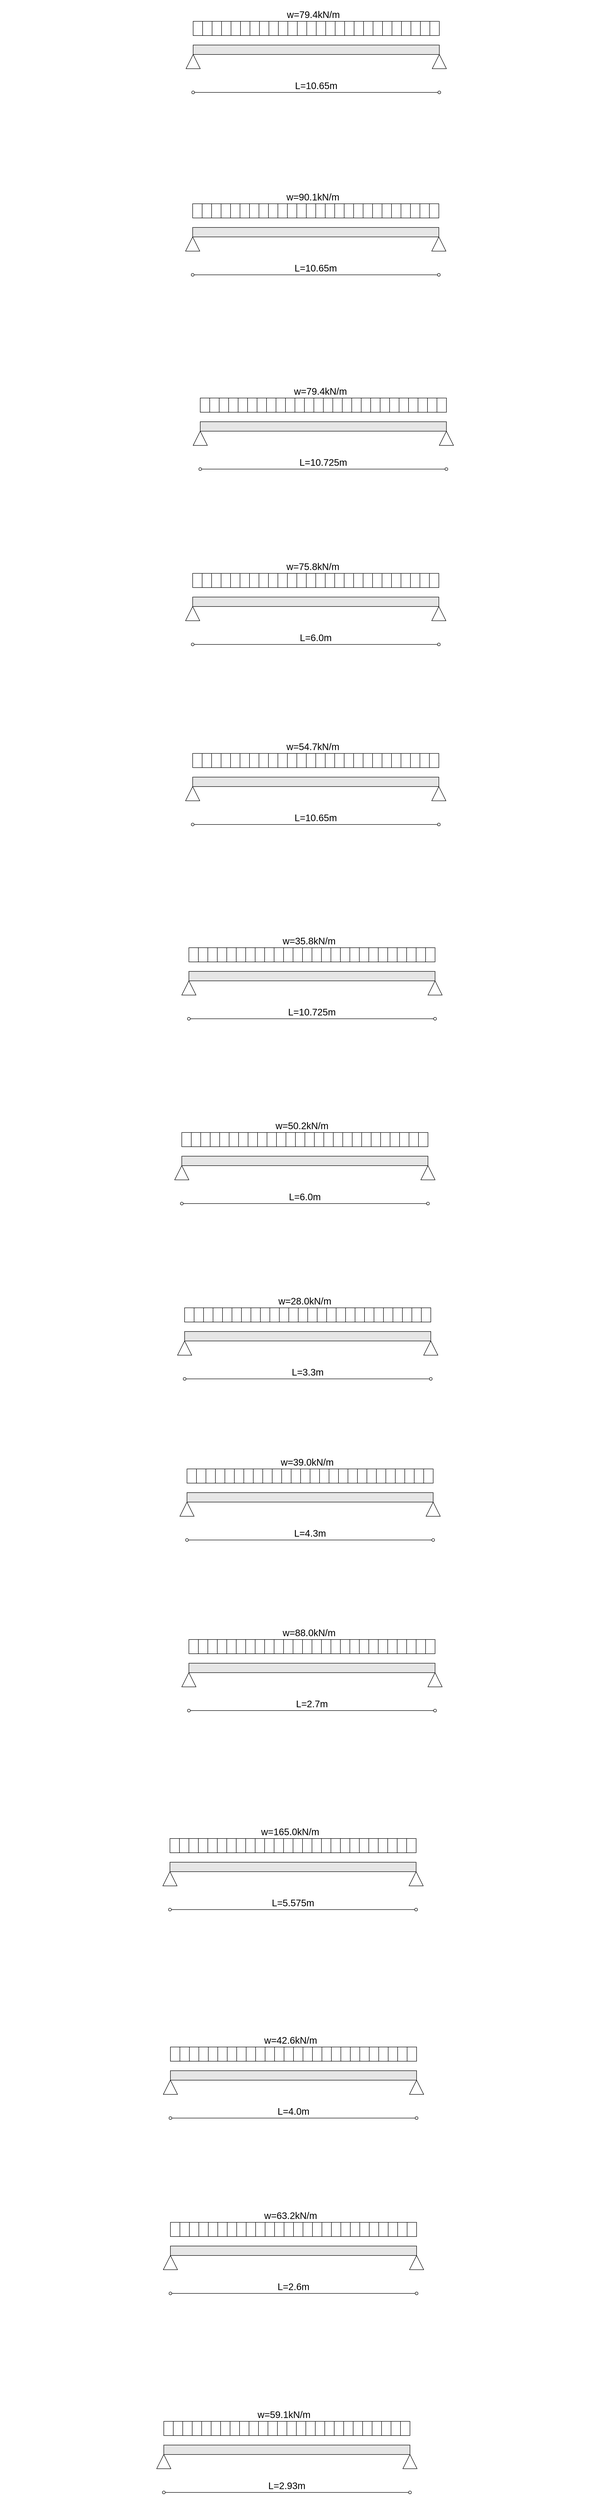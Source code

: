 <mxfile version="26.0.10">
  <diagram name="ページ1" id="tiKHrzCSkis50CEgJ6Ww">
    <mxGraphModel dx="1585" dy="469" grid="1" gridSize="10" guides="1" tooltips="1" connect="1" arrows="1" fold="1" page="1" pageScale="1" pageWidth="827" pageHeight="1169" math="0" shadow="0">
      <root>
        <mxCell id="0" />
        <mxCell id="1" parent="0" />
        <mxCell id="rwRMCPvIfiqm_xGu82nB-38" value="" style="rounded=0;whiteSpace=wrap;html=1;strokeColor=none;" parent="1" vertex="1">
          <mxGeometry x="-186" y="305" width="1200" height="210" as="geometry" />
        </mxCell>
        <mxCell id="rwRMCPvIfiqm_xGu82nB-1" value="" style="rounded=0;whiteSpace=wrap;html=1;fillColor=#E6E6E6;" parent="1" vertex="1">
          <mxGeometry x="160" y="400" width="520" height="20" as="geometry" />
        </mxCell>
        <mxCell id="rwRMCPvIfiqm_xGu82nB-3" value="" style="triangle;whiteSpace=wrap;html=1;rotation=270;" parent="1" vertex="1">
          <mxGeometry x="145" y="420" width="30" height="30" as="geometry" />
        </mxCell>
        <mxCell id="rwRMCPvIfiqm_xGu82nB-5" value="" style="rounded=0;whiteSpace=wrap;html=1;fillStyle=hatch;comic=0;shadow=0;glass=0;" parent="1" vertex="1">
          <mxGeometry x="160" y="350" width="20" height="30" as="geometry" />
        </mxCell>
        <mxCell id="rwRMCPvIfiqm_xGu82nB-6" value="" style="rounded=0;whiteSpace=wrap;html=1;fillStyle=hatch;comic=0;shadow=0;glass=0;" parent="1" vertex="1">
          <mxGeometry x="180" y="350" width="20" height="30" as="geometry" />
        </mxCell>
        <mxCell id="rwRMCPvIfiqm_xGu82nB-7" value="" style="rounded=0;whiteSpace=wrap;html=1;fillStyle=hatch;comic=0;shadow=0;glass=0;" parent="1" vertex="1">
          <mxGeometry x="220" y="350" width="20" height="30" as="geometry" />
        </mxCell>
        <mxCell id="rwRMCPvIfiqm_xGu82nB-8" value="" style="rounded=0;whiteSpace=wrap;html=1;fillStyle=hatch;comic=0;shadow=0;glass=0;" parent="1" vertex="1">
          <mxGeometry x="200" y="350" width="20" height="30" as="geometry" />
        </mxCell>
        <mxCell id="rwRMCPvIfiqm_xGu82nB-9" value="" style="rounded=0;whiteSpace=wrap;html=1;fillStyle=hatch;comic=0;shadow=0;glass=0;" parent="1" vertex="1">
          <mxGeometry x="300" y="350" width="20" height="30" as="geometry" />
        </mxCell>
        <mxCell id="rwRMCPvIfiqm_xGu82nB-10" value="" style="rounded=0;whiteSpace=wrap;html=1;fillStyle=hatch;comic=0;shadow=0;glass=0;" parent="1" vertex="1">
          <mxGeometry x="280" y="350" width="20" height="30" as="geometry" />
        </mxCell>
        <mxCell id="rwRMCPvIfiqm_xGu82nB-11" value="" style="rounded=0;whiteSpace=wrap;html=1;fillStyle=hatch;comic=0;shadow=0;glass=0;" parent="1" vertex="1">
          <mxGeometry x="260" y="350" width="20" height="30" as="geometry" />
        </mxCell>
        <mxCell id="rwRMCPvIfiqm_xGu82nB-12" value="" style="rounded=0;whiteSpace=wrap;html=1;fillStyle=hatch;comic=0;shadow=0;glass=0;" parent="1" vertex="1">
          <mxGeometry x="240" y="350" width="20" height="30" as="geometry" />
        </mxCell>
        <mxCell id="rwRMCPvIfiqm_xGu82nB-13" value="" style="rounded=0;whiteSpace=wrap;html=1;fillStyle=hatch;comic=0;shadow=0;glass=0;" parent="1" vertex="1">
          <mxGeometry x="380" y="350" width="20" height="30" as="geometry" />
        </mxCell>
        <mxCell id="rwRMCPvIfiqm_xGu82nB-14" value="" style="rounded=0;whiteSpace=wrap;html=1;fillStyle=hatch;comic=0;shadow=0;glass=0;" parent="1" vertex="1">
          <mxGeometry x="360" y="350" width="20" height="30" as="geometry" />
        </mxCell>
        <mxCell id="rwRMCPvIfiqm_xGu82nB-15" value="" style="rounded=0;whiteSpace=wrap;html=1;fillStyle=hatch;comic=0;shadow=0;glass=0;" parent="1" vertex="1">
          <mxGeometry x="340" y="350" width="20" height="30" as="geometry" />
        </mxCell>
        <mxCell id="rwRMCPvIfiqm_xGu82nB-16" value="" style="rounded=0;whiteSpace=wrap;html=1;fillStyle=hatch;comic=0;shadow=0;glass=0;" parent="1" vertex="1">
          <mxGeometry x="320" y="350" width="20" height="30" as="geometry" />
        </mxCell>
        <mxCell id="rwRMCPvIfiqm_xGu82nB-17" value="" style="rounded=0;whiteSpace=wrap;html=1;fillStyle=hatch;comic=0;shadow=0;glass=0;" parent="1" vertex="1">
          <mxGeometry x="460" y="350" width="20" height="30" as="geometry" />
        </mxCell>
        <mxCell id="rwRMCPvIfiqm_xGu82nB-18" value="" style="rounded=0;whiteSpace=wrap;html=1;fillStyle=hatch;comic=0;shadow=0;glass=0;" parent="1" vertex="1">
          <mxGeometry x="440" y="350" width="20" height="30" as="geometry" />
        </mxCell>
        <mxCell id="rwRMCPvIfiqm_xGu82nB-19" value="" style="rounded=0;whiteSpace=wrap;html=1;fillStyle=hatch;comic=0;shadow=0;glass=0;" parent="1" vertex="1">
          <mxGeometry x="420" y="350" width="20" height="30" as="geometry" />
        </mxCell>
        <mxCell id="rwRMCPvIfiqm_xGu82nB-20" value="" style="rounded=0;whiteSpace=wrap;html=1;fillStyle=hatch;comic=0;shadow=0;glass=0;" parent="1" vertex="1">
          <mxGeometry x="400" y="350" width="20" height="30" as="geometry" />
        </mxCell>
        <mxCell id="rwRMCPvIfiqm_xGu82nB-21" value="" style="rounded=0;whiteSpace=wrap;html=1;fillStyle=hatch;comic=0;shadow=0;glass=0;" parent="1" vertex="1">
          <mxGeometry x="540" y="350" width="20" height="30" as="geometry" />
        </mxCell>
        <mxCell id="rwRMCPvIfiqm_xGu82nB-22" value="" style="rounded=0;whiteSpace=wrap;html=1;fillStyle=hatch;comic=0;shadow=0;glass=0;" parent="1" vertex="1">
          <mxGeometry x="520" y="350" width="20" height="30" as="geometry" />
        </mxCell>
        <mxCell id="rwRMCPvIfiqm_xGu82nB-23" value="" style="rounded=0;whiteSpace=wrap;html=1;fillStyle=hatch;comic=0;shadow=0;glass=0;" parent="1" vertex="1">
          <mxGeometry x="500" y="350" width="20" height="30" as="geometry" />
        </mxCell>
        <mxCell id="rwRMCPvIfiqm_xGu82nB-24" value="" style="rounded=0;whiteSpace=wrap;html=1;fillStyle=hatch;comic=0;shadow=0;glass=0;" parent="1" vertex="1">
          <mxGeometry x="480" y="350" width="20" height="30" as="geometry" />
        </mxCell>
        <mxCell id="rwRMCPvIfiqm_xGu82nB-25" value="" style="rounded=0;whiteSpace=wrap;html=1;fillStyle=hatch;comic=0;shadow=0;glass=0;" parent="1" vertex="1">
          <mxGeometry x="620" y="350" width="20" height="30" as="geometry" />
        </mxCell>
        <mxCell id="rwRMCPvIfiqm_xGu82nB-26" value="" style="rounded=0;whiteSpace=wrap;html=1;fillStyle=hatch;comic=0;shadow=0;glass=0;" parent="1" vertex="1">
          <mxGeometry x="600" y="350" width="20" height="30" as="geometry" />
        </mxCell>
        <mxCell id="rwRMCPvIfiqm_xGu82nB-27" value="" style="rounded=0;whiteSpace=wrap;html=1;fillStyle=hatch;comic=0;shadow=0;glass=0;" parent="1" vertex="1">
          <mxGeometry x="580" y="350" width="20" height="30" as="geometry" />
        </mxCell>
        <mxCell id="rwRMCPvIfiqm_xGu82nB-28" value="" style="rounded=0;whiteSpace=wrap;html=1;fillStyle=hatch;comic=0;shadow=0;glass=0;" parent="1" vertex="1">
          <mxGeometry x="560" y="350" width="20" height="30" as="geometry" />
        </mxCell>
        <mxCell id="rwRMCPvIfiqm_xGu82nB-31" value="" style="rounded=0;whiteSpace=wrap;html=1;fillStyle=hatch;comic=0;shadow=0;glass=0;" parent="1" vertex="1">
          <mxGeometry x="660" y="350" width="20" height="30" as="geometry" />
        </mxCell>
        <mxCell id="rwRMCPvIfiqm_xGu82nB-32" value="" style="rounded=0;whiteSpace=wrap;html=1;fillStyle=hatch;comic=0;shadow=0;glass=0;" parent="1" vertex="1">
          <mxGeometry x="640" y="350" width="20" height="30" as="geometry" />
        </mxCell>
        <mxCell id="rwRMCPvIfiqm_xGu82nB-33" value="" style="endArrow=oval;startArrow=oval;html=1;rounded=0;startFill=0;endFill=0;" parent="1" edge="1">
          <mxGeometry width="50" height="50" relative="1" as="geometry">
            <mxPoint x="160" y="500" as="sourcePoint" />
            <mxPoint x="680" y="500" as="targetPoint" />
          </mxGeometry>
        </mxCell>
        <mxCell id="rwRMCPvIfiqm_xGu82nB-35" value="&lt;font style=&quot;font-size: 20px;&quot;&gt;L=10.65m&lt;/font&gt;" style="text;html=1;align=center;verticalAlign=middle;whiteSpace=wrap;rounded=0;" parent="1" vertex="1">
          <mxGeometry x="365" y="470" width="110" height="30" as="geometry" />
        </mxCell>
        <mxCell id="rwRMCPvIfiqm_xGu82nB-36" value="" style="triangle;whiteSpace=wrap;html=1;rotation=270;" parent="1" vertex="1">
          <mxGeometry x="665" y="420" width="30" height="30" as="geometry" />
        </mxCell>
        <mxCell id="rwRMCPvIfiqm_xGu82nB-37" value="&lt;font style=&quot;font-size: 20px;&quot;&gt;w=79.4kN/m&lt;/font&gt;" style="text;html=1;align=center;verticalAlign=middle;whiteSpace=wrap;rounded=0;" parent="1" vertex="1">
          <mxGeometry x="354" y="320" width="120" height="30" as="geometry" />
        </mxCell>
        <mxCell id="rwRMCPvIfiqm_xGu82nB-39" value="" style="rounded=0;whiteSpace=wrap;html=1;strokeColor=none;" parent="1" vertex="1">
          <mxGeometry x="-187" y="690" width="1200" height="210" as="geometry" />
        </mxCell>
        <mxCell id="rwRMCPvIfiqm_xGu82nB-40" value="" style="rounded=0;whiteSpace=wrap;html=1;fillColor=#E6E6E6;" parent="1" vertex="1">
          <mxGeometry x="159" y="785" width="520" height="20" as="geometry" />
        </mxCell>
        <mxCell id="rwRMCPvIfiqm_xGu82nB-41" value="" style="triangle;whiteSpace=wrap;html=1;rotation=270;" parent="1" vertex="1">
          <mxGeometry x="144" y="805" width="30" height="30" as="geometry" />
        </mxCell>
        <mxCell id="rwRMCPvIfiqm_xGu82nB-42" value="" style="rounded=0;whiteSpace=wrap;html=1;fillStyle=hatch;comic=0;shadow=0;glass=0;" parent="1" vertex="1">
          <mxGeometry x="159" y="735" width="20" height="30" as="geometry" />
        </mxCell>
        <mxCell id="rwRMCPvIfiqm_xGu82nB-43" value="" style="rounded=0;whiteSpace=wrap;html=1;fillStyle=hatch;comic=0;shadow=0;glass=0;" parent="1" vertex="1">
          <mxGeometry x="179" y="735" width="20" height="30" as="geometry" />
        </mxCell>
        <mxCell id="rwRMCPvIfiqm_xGu82nB-44" value="" style="rounded=0;whiteSpace=wrap;html=1;fillStyle=hatch;comic=0;shadow=0;glass=0;" parent="1" vertex="1">
          <mxGeometry x="219" y="735" width="20" height="30" as="geometry" />
        </mxCell>
        <mxCell id="rwRMCPvIfiqm_xGu82nB-45" value="" style="rounded=0;whiteSpace=wrap;html=1;fillStyle=hatch;comic=0;shadow=0;glass=0;" parent="1" vertex="1">
          <mxGeometry x="199" y="735" width="20" height="30" as="geometry" />
        </mxCell>
        <mxCell id="rwRMCPvIfiqm_xGu82nB-46" value="" style="rounded=0;whiteSpace=wrap;html=1;fillStyle=hatch;comic=0;shadow=0;glass=0;" parent="1" vertex="1">
          <mxGeometry x="299" y="735" width="20" height="30" as="geometry" />
        </mxCell>
        <mxCell id="rwRMCPvIfiqm_xGu82nB-47" value="" style="rounded=0;whiteSpace=wrap;html=1;fillStyle=hatch;comic=0;shadow=0;glass=0;" parent="1" vertex="1">
          <mxGeometry x="279" y="735" width="20" height="30" as="geometry" />
        </mxCell>
        <mxCell id="rwRMCPvIfiqm_xGu82nB-48" value="" style="rounded=0;whiteSpace=wrap;html=1;fillStyle=hatch;comic=0;shadow=0;glass=0;" parent="1" vertex="1">
          <mxGeometry x="259" y="735" width="20" height="30" as="geometry" />
        </mxCell>
        <mxCell id="rwRMCPvIfiqm_xGu82nB-49" value="" style="rounded=0;whiteSpace=wrap;html=1;fillStyle=hatch;comic=0;shadow=0;glass=0;" parent="1" vertex="1">
          <mxGeometry x="239" y="735" width="20" height="30" as="geometry" />
        </mxCell>
        <mxCell id="rwRMCPvIfiqm_xGu82nB-50" value="" style="rounded=0;whiteSpace=wrap;html=1;fillStyle=hatch;comic=0;shadow=0;glass=0;" parent="1" vertex="1">
          <mxGeometry x="379" y="735" width="20" height="30" as="geometry" />
        </mxCell>
        <mxCell id="rwRMCPvIfiqm_xGu82nB-51" value="" style="rounded=0;whiteSpace=wrap;html=1;fillStyle=hatch;comic=0;shadow=0;glass=0;" parent="1" vertex="1">
          <mxGeometry x="359" y="735" width="20" height="30" as="geometry" />
        </mxCell>
        <mxCell id="rwRMCPvIfiqm_xGu82nB-52" value="" style="rounded=0;whiteSpace=wrap;html=1;fillStyle=hatch;comic=0;shadow=0;glass=0;" parent="1" vertex="1">
          <mxGeometry x="339" y="735" width="20" height="30" as="geometry" />
        </mxCell>
        <mxCell id="rwRMCPvIfiqm_xGu82nB-53" value="" style="rounded=0;whiteSpace=wrap;html=1;fillStyle=hatch;comic=0;shadow=0;glass=0;" parent="1" vertex="1">
          <mxGeometry x="319" y="735" width="20" height="30" as="geometry" />
        </mxCell>
        <mxCell id="rwRMCPvIfiqm_xGu82nB-54" value="" style="rounded=0;whiteSpace=wrap;html=1;fillStyle=hatch;comic=0;shadow=0;glass=0;" parent="1" vertex="1">
          <mxGeometry x="459" y="735" width="20" height="30" as="geometry" />
        </mxCell>
        <mxCell id="rwRMCPvIfiqm_xGu82nB-55" value="" style="rounded=0;whiteSpace=wrap;html=1;fillStyle=hatch;comic=0;shadow=0;glass=0;" parent="1" vertex="1">
          <mxGeometry x="439" y="735" width="20" height="30" as="geometry" />
        </mxCell>
        <mxCell id="rwRMCPvIfiqm_xGu82nB-56" value="" style="rounded=0;whiteSpace=wrap;html=1;fillStyle=hatch;comic=0;shadow=0;glass=0;" parent="1" vertex="1">
          <mxGeometry x="419" y="735" width="20" height="30" as="geometry" />
        </mxCell>
        <mxCell id="rwRMCPvIfiqm_xGu82nB-57" value="" style="rounded=0;whiteSpace=wrap;html=1;fillStyle=hatch;comic=0;shadow=0;glass=0;" parent="1" vertex="1">
          <mxGeometry x="399" y="735" width="20" height="30" as="geometry" />
        </mxCell>
        <mxCell id="rwRMCPvIfiqm_xGu82nB-58" value="" style="rounded=0;whiteSpace=wrap;html=1;fillStyle=hatch;comic=0;shadow=0;glass=0;" parent="1" vertex="1">
          <mxGeometry x="539" y="735" width="20" height="30" as="geometry" />
        </mxCell>
        <mxCell id="rwRMCPvIfiqm_xGu82nB-59" value="" style="rounded=0;whiteSpace=wrap;html=1;fillStyle=hatch;comic=0;shadow=0;glass=0;" parent="1" vertex="1">
          <mxGeometry x="519" y="735" width="20" height="30" as="geometry" />
        </mxCell>
        <mxCell id="rwRMCPvIfiqm_xGu82nB-60" value="" style="rounded=0;whiteSpace=wrap;html=1;fillStyle=hatch;comic=0;shadow=0;glass=0;" parent="1" vertex="1">
          <mxGeometry x="499" y="735" width="20" height="30" as="geometry" />
        </mxCell>
        <mxCell id="rwRMCPvIfiqm_xGu82nB-61" value="" style="rounded=0;whiteSpace=wrap;html=1;fillStyle=hatch;comic=0;shadow=0;glass=0;" parent="1" vertex="1">
          <mxGeometry x="479" y="735" width="20" height="30" as="geometry" />
        </mxCell>
        <mxCell id="rwRMCPvIfiqm_xGu82nB-62" value="" style="rounded=0;whiteSpace=wrap;html=1;fillStyle=hatch;comic=0;shadow=0;glass=0;" parent="1" vertex="1">
          <mxGeometry x="619" y="735" width="20" height="30" as="geometry" />
        </mxCell>
        <mxCell id="rwRMCPvIfiqm_xGu82nB-63" value="" style="rounded=0;whiteSpace=wrap;html=1;fillStyle=hatch;comic=0;shadow=0;glass=0;" parent="1" vertex="1">
          <mxGeometry x="599" y="735" width="20" height="30" as="geometry" />
        </mxCell>
        <mxCell id="rwRMCPvIfiqm_xGu82nB-64" value="" style="rounded=0;whiteSpace=wrap;html=1;fillStyle=hatch;comic=0;shadow=0;glass=0;" parent="1" vertex="1">
          <mxGeometry x="579" y="735" width="20" height="30" as="geometry" />
        </mxCell>
        <mxCell id="rwRMCPvIfiqm_xGu82nB-65" value="" style="rounded=0;whiteSpace=wrap;html=1;fillStyle=hatch;comic=0;shadow=0;glass=0;" parent="1" vertex="1">
          <mxGeometry x="559" y="735" width="20" height="30" as="geometry" />
        </mxCell>
        <mxCell id="rwRMCPvIfiqm_xGu82nB-66" value="" style="rounded=0;whiteSpace=wrap;html=1;fillStyle=hatch;comic=0;shadow=0;glass=0;" parent="1" vertex="1">
          <mxGeometry x="659" y="735" width="20" height="30" as="geometry" />
        </mxCell>
        <mxCell id="rwRMCPvIfiqm_xGu82nB-67" value="" style="rounded=0;whiteSpace=wrap;html=1;fillStyle=hatch;comic=0;shadow=0;glass=0;" parent="1" vertex="1">
          <mxGeometry x="639" y="735" width="20" height="30" as="geometry" />
        </mxCell>
        <mxCell id="rwRMCPvIfiqm_xGu82nB-68" value="" style="endArrow=oval;startArrow=oval;html=1;rounded=0;startFill=0;endFill=0;" parent="1" edge="1">
          <mxGeometry width="50" height="50" relative="1" as="geometry">
            <mxPoint x="159" y="885" as="sourcePoint" />
            <mxPoint x="679" y="885" as="targetPoint" />
          </mxGeometry>
        </mxCell>
        <mxCell id="rwRMCPvIfiqm_xGu82nB-69" value="&lt;font style=&quot;font-size: 20px;&quot;&gt;L=10.65m&lt;/font&gt;" style="text;html=1;align=center;verticalAlign=middle;whiteSpace=wrap;rounded=0;" parent="1" vertex="1">
          <mxGeometry x="364" y="855" width="110" height="30" as="geometry" />
        </mxCell>
        <mxCell id="rwRMCPvIfiqm_xGu82nB-70" value="" style="triangle;whiteSpace=wrap;html=1;rotation=270;" parent="1" vertex="1">
          <mxGeometry x="664" y="805" width="30" height="30" as="geometry" />
        </mxCell>
        <mxCell id="rwRMCPvIfiqm_xGu82nB-71" value="&lt;font style=&quot;font-size: 20px;&quot;&gt;w=90.1kN/m&lt;/font&gt;" style="text;html=1;align=center;verticalAlign=middle;whiteSpace=wrap;rounded=0;" parent="1" vertex="1">
          <mxGeometry x="353" y="705" width="120" height="30" as="geometry" />
        </mxCell>
        <mxCell id="rwRMCPvIfiqm_xGu82nB-72" value="" style="rounded=0;whiteSpace=wrap;html=1;strokeColor=none;" parent="1" vertex="1">
          <mxGeometry x="-171" y="1100" width="1200" height="210" as="geometry" />
        </mxCell>
        <mxCell id="rwRMCPvIfiqm_xGu82nB-73" value="" style="rounded=0;whiteSpace=wrap;html=1;fillColor=#E6E6E6;" parent="1" vertex="1">
          <mxGeometry x="175" y="1195" width="520" height="20" as="geometry" />
        </mxCell>
        <mxCell id="rwRMCPvIfiqm_xGu82nB-74" value="" style="triangle;whiteSpace=wrap;html=1;rotation=270;" parent="1" vertex="1">
          <mxGeometry x="160" y="1215" width="30" height="30" as="geometry" />
        </mxCell>
        <mxCell id="rwRMCPvIfiqm_xGu82nB-75" value="" style="rounded=0;whiteSpace=wrap;html=1;fillStyle=hatch;comic=0;shadow=0;glass=0;" parent="1" vertex="1">
          <mxGeometry x="175" y="1145" width="20" height="30" as="geometry" />
        </mxCell>
        <mxCell id="rwRMCPvIfiqm_xGu82nB-76" value="" style="rounded=0;whiteSpace=wrap;html=1;fillStyle=hatch;comic=0;shadow=0;glass=0;" parent="1" vertex="1">
          <mxGeometry x="195" y="1145" width="20" height="30" as="geometry" />
        </mxCell>
        <mxCell id="rwRMCPvIfiqm_xGu82nB-77" value="" style="rounded=0;whiteSpace=wrap;html=1;fillStyle=hatch;comic=0;shadow=0;glass=0;" parent="1" vertex="1">
          <mxGeometry x="235" y="1145" width="20" height="30" as="geometry" />
        </mxCell>
        <mxCell id="rwRMCPvIfiqm_xGu82nB-78" value="" style="rounded=0;whiteSpace=wrap;html=1;fillStyle=hatch;comic=0;shadow=0;glass=0;" parent="1" vertex="1">
          <mxGeometry x="215" y="1145" width="20" height="30" as="geometry" />
        </mxCell>
        <mxCell id="rwRMCPvIfiqm_xGu82nB-79" value="" style="rounded=0;whiteSpace=wrap;html=1;fillStyle=hatch;comic=0;shadow=0;glass=0;" parent="1" vertex="1">
          <mxGeometry x="315" y="1145" width="20" height="30" as="geometry" />
        </mxCell>
        <mxCell id="rwRMCPvIfiqm_xGu82nB-80" value="" style="rounded=0;whiteSpace=wrap;html=1;fillStyle=hatch;comic=0;shadow=0;glass=0;" parent="1" vertex="1">
          <mxGeometry x="295" y="1145" width="20" height="30" as="geometry" />
        </mxCell>
        <mxCell id="rwRMCPvIfiqm_xGu82nB-81" value="" style="rounded=0;whiteSpace=wrap;html=1;fillStyle=hatch;comic=0;shadow=0;glass=0;" parent="1" vertex="1">
          <mxGeometry x="275" y="1145" width="20" height="30" as="geometry" />
        </mxCell>
        <mxCell id="rwRMCPvIfiqm_xGu82nB-82" value="" style="rounded=0;whiteSpace=wrap;html=1;fillStyle=hatch;comic=0;shadow=0;glass=0;" parent="1" vertex="1">
          <mxGeometry x="255" y="1145" width="20" height="30" as="geometry" />
        </mxCell>
        <mxCell id="rwRMCPvIfiqm_xGu82nB-83" value="" style="rounded=0;whiteSpace=wrap;html=1;fillStyle=hatch;comic=0;shadow=0;glass=0;" parent="1" vertex="1">
          <mxGeometry x="395" y="1145" width="20" height="30" as="geometry" />
        </mxCell>
        <mxCell id="rwRMCPvIfiqm_xGu82nB-84" value="" style="rounded=0;whiteSpace=wrap;html=1;fillStyle=hatch;comic=0;shadow=0;glass=0;" parent="1" vertex="1">
          <mxGeometry x="375" y="1145" width="20" height="30" as="geometry" />
        </mxCell>
        <mxCell id="rwRMCPvIfiqm_xGu82nB-85" value="" style="rounded=0;whiteSpace=wrap;html=1;fillStyle=hatch;comic=0;shadow=0;glass=0;" parent="1" vertex="1">
          <mxGeometry x="355" y="1145" width="20" height="30" as="geometry" />
        </mxCell>
        <mxCell id="rwRMCPvIfiqm_xGu82nB-86" value="" style="rounded=0;whiteSpace=wrap;html=1;fillStyle=hatch;comic=0;shadow=0;glass=0;" parent="1" vertex="1">
          <mxGeometry x="335" y="1145" width="20" height="30" as="geometry" />
        </mxCell>
        <mxCell id="rwRMCPvIfiqm_xGu82nB-87" value="" style="rounded=0;whiteSpace=wrap;html=1;fillStyle=hatch;comic=0;shadow=0;glass=0;" parent="1" vertex="1">
          <mxGeometry x="475" y="1145" width="20" height="30" as="geometry" />
        </mxCell>
        <mxCell id="rwRMCPvIfiqm_xGu82nB-88" value="" style="rounded=0;whiteSpace=wrap;html=1;fillStyle=hatch;comic=0;shadow=0;glass=0;" parent="1" vertex="1">
          <mxGeometry x="455" y="1145" width="20" height="30" as="geometry" />
        </mxCell>
        <mxCell id="rwRMCPvIfiqm_xGu82nB-89" value="" style="rounded=0;whiteSpace=wrap;html=1;fillStyle=hatch;comic=0;shadow=0;glass=0;" parent="1" vertex="1">
          <mxGeometry x="435" y="1145" width="20" height="30" as="geometry" />
        </mxCell>
        <mxCell id="rwRMCPvIfiqm_xGu82nB-90" value="" style="rounded=0;whiteSpace=wrap;html=1;fillStyle=hatch;comic=0;shadow=0;glass=0;" parent="1" vertex="1">
          <mxGeometry x="415" y="1145" width="20" height="30" as="geometry" />
        </mxCell>
        <mxCell id="rwRMCPvIfiqm_xGu82nB-91" value="" style="rounded=0;whiteSpace=wrap;html=1;fillStyle=hatch;comic=0;shadow=0;glass=0;" parent="1" vertex="1">
          <mxGeometry x="555" y="1145" width="20" height="30" as="geometry" />
        </mxCell>
        <mxCell id="rwRMCPvIfiqm_xGu82nB-92" value="" style="rounded=0;whiteSpace=wrap;html=1;fillStyle=hatch;comic=0;shadow=0;glass=0;" parent="1" vertex="1">
          <mxGeometry x="535" y="1145" width="20" height="30" as="geometry" />
        </mxCell>
        <mxCell id="rwRMCPvIfiqm_xGu82nB-93" value="" style="rounded=0;whiteSpace=wrap;html=1;fillStyle=hatch;comic=0;shadow=0;glass=0;" parent="1" vertex="1">
          <mxGeometry x="515" y="1145" width="20" height="30" as="geometry" />
        </mxCell>
        <mxCell id="rwRMCPvIfiqm_xGu82nB-94" value="" style="rounded=0;whiteSpace=wrap;html=1;fillStyle=hatch;comic=0;shadow=0;glass=0;" parent="1" vertex="1">
          <mxGeometry x="495" y="1145" width="20" height="30" as="geometry" />
        </mxCell>
        <mxCell id="rwRMCPvIfiqm_xGu82nB-95" value="" style="rounded=0;whiteSpace=wrap;html=1;fillStyle=hatch;comic=0;shadow=0;glass=0;" parent="1" vertex="1">
          <mxGeometry x="635" y="1145" width="20" height="30" as="geometry" />
        </mxCell>
        <mxCell id="rwRMCPvIfiqm_xGu82nB-96" value="" style="rounded=0;whiteSpace=wrap;html=1;fillStyle=hatch;comic=0;shadow=0;glass=0;" parent="1" vertex="1">
          <mxGeometry x="615" y="1145" width="20" height="30" as="geometry" />
        </mxCell>
        <mxCell id="rwRMCPvIfiqm_xGu82nB-97" value="" style="rounded=0;whiteSpace=wrap;html=1;fillStyle=hatch;comic=0;shadow=0;glass=0;" parent="1" vertex="1">
          <mxGeometry x="595" y="1145" width="20" height="30" as="geometry" />
        </mxCell>
        <mxCell id="rwRMCPvIfiqm_xGu82nB-98" value="" style="rounded=0;whiteSpace=wrap;html=1;fillStyle=hatch;comic=0;shadow=0;glass=0;" parent="1" vertex="1">
          <mxGeometry x="575" y="1145" width="20" height="30" as="geometry" />
        </mxCell>
        <mxCell id="rwRMCPvIfiqm_xGu82nB-99" value="" style="rounded=0;whiteSpace=wrap;html=1;fillStyle=hatch;comic=0;shadow=0;glass=0;" parent="1" vertex="1">
          <mxGeometry x="675" y="1145" width="20" height="30" as="geometry" />
        </mxCell>
        <mxCell id="rwRMCPvIfiqm_xGu82nB-100" value="" style="rounded=0;whiteSpace=wrap;html=1;fillStyle=hatch;comic=0;shadow=0;glass=0;" parent="1" vertex="1">
          <mxGeometry x="655" y="1145" width="20" height="30" as="geometry" />
        </mxCell>
        <mxCell id="rwRMCPvIfiqm_xGu82nB-101" value="" style="endArrow=oval;startArrow=oval;html=1;rounded=0;startFill=0;endFill=0;" parent="1" edge="1">
          <mxGeometry width="50" height="50" relative="1" as="geometry">
            <mxPoint x="175" y="1295" as="sourcePoint" />
            <mxPoint x="695" y="1295" as="targetPoint" />
          </mxGeometry>
        </mxCell>
        <mxCell id="rwRMCPvIfiqm_xGu82nB-102" value="&lt;font style=&quot;font-size: 20px;&quot;&gt;L=10.725m&lt;/font&gt;" style="text;html=1;align=center;verticalAlign=middle;whiteSpace=wrap;rounded=0;" parent="1" vertex="1">
          <mxGeometry x="380" y="1265" width="110" height="30" as="geometry" />
        </mxCell>
        <mxCell id="rwRMCPvIfiqm_xGu82nB-103" value="" style="triangle;whiteSpace=wrap;html=1;rotation=270;" parent="1" vertex="1">
          <mxGeometry x="680" y="1215" width="30" height="30" as="geometry" />
        </mxCell>
        <mxCell id="rwRMCPvIfiqm_xGu82nB-104" value="&lt;font style=&quot;font-size: 20px;&quot;&gt;w=79.4kN/m&lt;/font&gt;" style="text;html=1;align=center;verticalAlign=middle;whiteSpace=wrap;rounded=0;" parent="1" vertex="1">
          <mxGeometry x="369" y="1115" width="120" height="30" as="geometry" />
        </mxCell>
        <mxCell id="rwRMCPvIfiqm_xGu82nB-105" value="" style="rounded=0;whiteSpace=wrap;html=1;strokeColor=none;" parent="1" vertex="1">
          <mxGeometry x="-187" y="1470" width="1200" height="210" as="geometry" />
        </mxCell>
        <mxCell id="rwRMCPvIfiqm_xGu82nB-106" value="" style="rounded=0;whiteSpace=wrap;html=1;fillColor=#E6E6E6;" parent="1" vertex="1">
          <mxGeometry x="159" y="1565" width="520" height="20" as="geometry" />
        </mxCell>
        <mxCell id="rwRMCPvIfiqm_xGu82nB-107" value="" style="triangle;whiteSpace=wrap;html=1;rotation=270;" parent="1" vertex="1">
          <mxGeometry x="144" y="1585" width="30" height="30" as="geometry" />
        </mxCell>
        <mxCell id="rwRMCPvIfiqm_xGu82nB-108" value="" style="rounded=0;whiteSpace=wrap;html=1;fillStyle=hatch;comic=0;shadow=0;glass=0;" parent="1" vertex="1">
          <mxGeometry x="159" y="1515" width="20" height="30" as="geometry" />
        </mxCell>
        <mxCell id="rwRMCPvIfiqm_xGu82nB-109" value="" style="rounded=0;whiteSpace=wrap;html=1;fillStyle=hatch;comic=0;shadow=0;glass=0;" parent="1" vertex="1">
          <mxGeometry x="179" y="1515" width="20" height="30" as="geometry" />
        </mxCell>
        <mxCell id="rwRMCPvIfiqm_xGu82nB-110" value="" style="rounded=0;whiteSpace=wrap;html=1;fillStyle=hatch;comic=0;shadow=0;glass=0;" parent="1" vertex="1">
          <mxGeometry x="219" y="1515" width="20" height="30" as="geometry" />
        </mxCell>
        <mxCell id="rwRMCPvIfiqm_xGu82nB-111" value="" style="rounded=0;whiteSpace=wrap;html=1;fillStyle=hatch;comic=0;shadow=0;glass=0;" parent="1" vertex="1">
          <mxGeometry x="199" y="1515" width="20" height="30" as="geometry" />
        </mxCell>
        <mxCell id="rwRMCPvIfiqm_xGu82nB-112" value="" style="rounded=0;whiteSpace=wrap;html=1;fillStyle=hatch;comic=0;shadow=0;glass=0;" parent="1" vertex="1">
          <mxGeometry x="299" y="1515" width="20" height="30" as="geometry" />
        </mxCell>
        <mxCell id="rwRMCPvIfiqm_xGu82nB-113" value="" style="rounded=0;whiteSpace=wrap;html=1;fillStyle=hatch;comic=0;shadow=0;glass=0;" parent="1" vertex="1">
          <mxGeometry x="279" y="1515" width="20" height="30" as="geometry" />
        </mxCell>
        <mxCell id="rwRMCPvIfiqm_xGu82nB-114" value="" style="rounded=0;whiteSpace=wrap;html=1;fillStyle=hatch;comic=0;shadow=0;glass=0;" parent="1" vertex="1">
          <mxGeometry x="259" y="1515" width="20" height="30" as="geometry" />
        </mxCell>
        <mxCell id="rwRMCPvIfiqm_xGu82nB-115" value="" style="rounded=0;whiteSpace=wrap;html=1;fillStyle=hatch;comic=0;shadow=0;glass=0;" parent="1" vertex="1">
          <mxGeometry x="239" y="1515" width="20" height="30" as="geometry" />
        </mxCell>
        <mxCell id="rwRMCPvIfiqm_xGu82nB-116" value="" style="rounded=0;whiteSpace=wrap;html=1;fillStyle=hatch;comic=0;shadow=0;glass=0;" parent="1" vertex="1">
          <mxGeometry x="379" y="1515" width="20" height="30" as="geometry" />
        </mxCell>
        <mxCell id="rwRMCPvIfiqm_xGu82nB-117" value="" style="rounded=0;whiteSpace=wrap;html=1;fillStyle=hatch;comic=0;shadow=0;glass=0;" parent="1" vertex="1">
          <mxGeometry x="359" y="1515" width="20" height="30" as="geometry" />
        </mxCell>
        <mxCell id="rwRMCPvIfiqm_xGu82nB-118" value="" style="rounded=0;whiteSpace=wrap;html=1;fillStyle=hatch;comic=0;shadow=0;glass=0;" parent="1" vertex="1">
          <mxGeometry x="339" y="1515" width="20" height="30" as="geometry" />
        </mxCell>
        <mxCell id="rwRMCPvIfiqm_xGu82nB-119" value="" style="rounded=0;whiteSpace=wrap;html=1;fillStyle=hatch;comic=0;shadow=0;glass=0;" parent="1" vertex="1">
          <mxGeometry x="319" y="1515" width="20" height="30" as="geometry" />
        </mxCell>
        <mxCell id="rwRMCPvIfiqm_xGu82nB-120" value="" style="rounded=0;whiteSpace=wrap;html=1;fillStyle=hatch;comic=0;shadow=0;glass=0;" parent="1" vertex="1">
          <mxGeometry x="459" y="1515" width="20" height="30" as="geometry" />
        </mxCell>
        <mxCell id="rwRMCPvIfiqm_xGu82nB-121" value="" style="rounded=0;whiteSpace=wrap;html=1;fillStyle=hatch;comic=0;shadow=0;glass=0;" parent="1" vertex="1">
          <mxGeometry x="439" y="1515" width="20" height="30" as="geometry" />
        </mxCell>
        <mxCell id="rwRMCPvIfiqm_xGu82nB-122" value="" style="rounded=0;whiteSpace=wrap;html=1;fillStyle=hatch;comic=0;shadow=0;glass=0;" parent="1" vertex="1">
          <mxGeometry x="419" y="1515" width="20" height="30" as="geometry" />
        </mxCell>
        <mxCell id="rwRMCPvIfiqm_xGu82nB-123" value="" style="rounded=0;whiteSpace=wrap;html=1;fillStyle=hatch;comic=0;shadow=0;glass=0;" parent="1" vertex="1">
          <mxGeometry x="399" y="1515" width="20" height="30" as="geometry" />
        </mxCell>
        <mxCell id="rwRMCPvIfiqm_xGu82nB-124" value="" style="rounded=0;whiteSpace=wrap;html=1;fillStyle=hatch;comic=0;shadow=0;glass=0;" parent="1" vertex="1">
          <mxGeometry x="539" y="1515" width="20" height="30" as="geometry" />
        </mxCell>
        <mxCell id="rwRMCPvIfiqm_xGu82nB-125" value="" style="rounded=0;whiteSpace=wrap;html=1;fillStyle=hatch;comic=0;shadow=0;glass=0;" parent="1" vertex="1">
          <mxGeometry x="519" y="1515" width="20" height="30" as="geometry" />
        </mxCell>
        <mxCell id="rwRMCPvIfiqm_xGu82nB-126" value="" style="rounded=0;whiteSpace=wrap;html=1;fillStyle=hatch;comic=0;shadow=0;glass=0;" parent="1" vertex="1">
          <mxGeometry x="499" y="1515" width="20" height="30" as="geometry" />
        </mxCell>
        <mxCell id="rwRMCPvIfiqm_xGu82nB-127" value="" style="rounded=0;whiteSpace=wrap;html=1;fillStyle=hatch;comic=0;shadow=0;glass=0;" parent="1" vertex="1">
          <mxGeometry x="479" y="1515" width="20" height="30" as="geometry" />
        </mxCell>
        <mxCell id="rwRMCPvIfiqm_xGu82nB-128" value="" style="rounded=0;whiteSpace=wrap;html=1;fillStyle=hatch;comic=0;shadow=0;glass=0;" parent="1" vertex="1">
          <mxGeometry x="619" y="1515" width="20" height="30" as="geometry" />
        </mxCell>
        <mxCell id="rwRMCPvIfiqm_xGu82nB-129" value="" style="rounded=0;whiteSpace=wrap;html=1;fillStyle=hatch;comic=0;shadow=0;glass=0;" parent="1" vertex="1">
          <mxGeometry x="599" y="1515" width="20" height="30" as="geometry" />
        </mxCell>
        <mxCell id="rwRMCPvIfiqm_xGu82nB-130" value="" style="rounded=0;whiteSpace=wrap;html=1;fillStyle=hatch;comic=0;shadow=0;glass=0;" parent="1" vertex="1">
          <mxGeometry x="579" y="1515" width="20" height="30" as="geometry" />
        </mxCell>
        <mxCell id="rwRMCPvIfiqm_xGu82nB-131" value="" style="rounded=0;whiteSpace=wrap;html=1;fillStyle=hatch;comic=0;shadow=0;glass=0;" parent="1" vertex="1">
          <mxGeometry x="559" y="1515" width="20" height="30" as="geometry" />
        </mxCell>
        <mxCell id="rwRMCPvIfiqm_xGu82nB-132" value="" style="rounded=0;whiteSpace=wrap;html=1;fillStyle=hatch;comic=0;shadow=0;glass=0;" parent="1" vertex="1">
          <mxGeometry x="659" y="1515" width="20" height="30" as="geometry" />
        </mxCell>
        <mxCell id="rwRMCPvIfiqm_xGu82nB-133" value="" style="rounded=0;whiteSpace=wrap;html=1;fillStyle=hatch;comic=0;shadow=0;glass=0;" parent="1" vertex="1">
          <mxGeometry x="639" y="1515" width="20" height="30" as="geometry" />
        </mxCell>
        <mxCell id="rwRMCPvIfiqm_xGu82nB-134" value="" style="endArrow=oval;startArrow=oval;html=1;rounded=0;startFill=0;endFill=0;" parent="1" edge="1">
          <mxGeometry width="50" height="50" relative="1" as="geometry">
            <mxPoint x="159" y="1665" as="sourcePoint" />
            <mxPoint x="679" y="1665" as="targetPoint" />
          </mxGeometry>
        </mxCell>
        <mxCell id="rwRMCPvIfiqm_xGu82nB-135" value="&lt;font style=&quot;font-size: 20px;&quot;&gt;L=6.0m&lt;/font&gt;" style="text;html=1;align=center;verticalAlign=middle;whiteSpace=wrap;rounded=0;" parent="1" vertex="1">
          <mxGeometry x="364" y="1635" width="110" height="30" as="geometry" />
        </mxCell>
        <mxCell id="rwRMCPvIfiqm_xGu82nB-136" value="" style="triangle;whiteSpace=wrap;html=1;rotation=270;" parent="1" vertex="1">
          <mxGeometry x="664" y="1585" width="30" height="30" as="geometry" />
        </mxCell>
        <mxCell id="rwRMCPvIfiqm_xGu82nB-137" value="&lt;font style=&quot;font-size: 20px;&quot;&gt;w=75.8kN/m&lt;/font&gt;" style="text;html=1;align=center;verticalAlign=middle;whiteSpace=wrap;rounded=0;" parent="1" vertex="1">
          <mxGeometry x="353" y="1485" width="120" height="30" as="geometry" />
        </mxCell>
        <mxCell id="rwRMCPvIfiqm_xGu82nB-138" value="" style="rounded=0;whiteSpace=wrap;html=1;strokeColor=none;" parent="1" vertex="1">
          <mxGeometry x="-187" y="1850" width="1200" height="210" as="geometry" />
        </mxCell>
        <mxCell id="rwRMCPvIfiqm_xGu82nB-139" value="" style="rounded=0;whiteSpace=wrap;html=1;fillColor=#E6E6E6;" parent="1" vertex="1">
          <mxGeometry x="159" y="1945" width="520" height="20" as="geometry" />
        </mxCell>
        <mxCell id="rwRMCPvIfiqm_xGu82nB-140" value="" style="triangle;whiteSpace=wrap;html=1;rotation=270;" parent="1" vertex="1">
          <mxGeometry x="144" y="1965" width="30" height="30" as="geometry" />
        </mxCell>
        <mxCell id="rwRMCPvIfiqm_xGu82nB-141" value="" style="rounded=0;whiteSpace=wrap;html=1;fillStyle=hatch;comic=0;shadow=0;glass=0;" parent="1" vertex="1">
          <mxGeometry x="159" y="1895" width="20" height="30" as="geometry" />
        </mxCell>
        <mxCell id="rwRMCPvIfiqm_xGu82nB-142" value="" style="rounded=0;whiteSpace=wrap;html=1;fillStyle=hatch;comic=0;shadow=0;glass=0;" parent="1" vertex="1">
          <mxGeometry x="179" y="1895" width="20" height="30" as="geometry" />
        </mxCell>
        <mxCell id="rwRMCPvIfiqm_xGu82nB-143" value="" style="rounded=0;whiteSpace=wrap;html=1;fillStyle=hatch;comic=0;shadow=0;glass=0;" parent="1" vertex="1">
          <mxGeometry x="219" y="1895" width="20" height="30" as="geometry" />
        </mxCell>
        <mxCell id="rwRMCPvIfiqm_xGu82nB-144" value="" style="rounded=0;whiteSpace=wrap;html=1;fillStyle=hatch;comic=0;shadow=0;glass=0;" parent="1" vertex="1">
          <mxGeometry x="199" y="1895" width="20" height="30" as="geometry" />
        </mxCell>
        <mxCell id="rwRMCPvIfiqm_xGu82nB-145" value="" style="rounded=0;whiteSpace=wrap;html=1;fillStyle=hatch;comic=0;shadow=0;glass=0;" parent="1" vertex="1">
          <mxGeometry x="299" y="1895" width="20" height="30" as="geometry" />
        </mxCell>
        <mxCell id="rwRMCPvIfiqm_xGu82nB-146" value="" style="rounded=0;whiteSpace=wrap;html=1;fillStyle=hatch;comic=0;shadow=0;glass=0;" parent="1" vertex="1">
          <mxGeometry x="279" y="1895" width="20" height="30" as="geometry" />
        </mxCell>
        <mxCell id="rwRMCPvIfiqm_xGu82nB-147" value="" style="rounded=0;whiteSpace=wrap;html=1;fillStyle=hatch;comic=0;shadow=0;glass=0;" parent="1" vertex="1">
          <mxGeometry x="259" y="1895" width="20" height="30" as="geometry" />
        </mxCell>
        <mxCell id="rwRMCPvIfiqm_xGu82nB-148" value="" style="rounded=0;whiteSpace=wrap;html=1;fillStyle=hatch;comic=0;shadow=0;glass=0;" parent="1" vertex="1">
          <mxGeometry x="239" y="1895" width="20" height="30" as="geometry" />
        </mxCell>
        <mxCell id="rwRMCPvIfiqm_xGu82nB-149" value="" style="rounded=0;whiteSpace=wrap;html=1;fillStyle=hatch;comic=0;shadow=0;glass=0;" parent="1" vertex="1">
          <mxGeometry x="379" y="1895" width="20" height="30" as="geometry" />
        </mxCell>
        <mxCell id="rwRMCPvIfiqm_xGu82nB-150" value="" style="rounded=0;whiteSpace=wrap;html=1;fillStyle=hatch;comic=0;shadow=0;glass=0;" parent="1" vertex="1">
          <mxGeometry x="359" y="1895" width="20" height="30" as="geometry" />
        </mxCell>
        <mxCell id="rwRMCPvIfiqm_xGu82nB-151" value="" style="rounded=0;whiteSpace=wrap;html=1;fillStyle=hatch;comic=0;shadow=0;glass=0;" parent="1" vertex="1">
          <mxGeometry x="339" y="1895" width="20" height="30" as="geometry" />
        </mxCell>
        <mxCell id="rwRMCPvIfiqm_xGu82nB-152" value="" style="rounded=0;whiteSpace=wrap;html=1;fillStyle=hatch;comic=0;shadow=0;glass=0;" parent="1" vertex="1">
          <mxGeometry x="319" y="1895" width="20" height="30" as="geometry" />
        </mxCell>
        <mxCell id="rwRMCPvIfiqm_xGu82nB-153" value="" style="rounded=0;whiteSpace=wrap;html=1;fillStyle=hatch;comic=0;shadow=0;glass=0;" parent="1" vertex="1">
          <mxGeometry x="459" y="1895" width="20" height="30" as="geometry" />
        </mxCell>
        <mxCell id="rwRMCPvIfiqm_xGu82nB-154" value="" style="rounded=0;whiteSpace=wrap;html=1;fillStyle=hatch;comic=0;shadow=0;glass=0;" parent="1" vertex="1">
          <mxGeometry x="439" y="1895" width="20" height="30" as="geometry" />
        </mxCell>
        <mxCell id="rwRMCPvIfiqm_xGu82nB-155" value="" style="rounded=0;whiteSpace=wrap;html=1;fillStyle=hatch;comic=0;shadow=0;glass=0;" parent="1" vertex="1">
          <mxGeometry x="419" y="1895" width="20" height="30" as="geometry" />
        </mxCell>
        <mxCell id="rwRMCPvIfiqm_xGu82nB-156" value="" style="rounded=0;whiteSpace=wrap;html=1;fillStyle=hatch;comic=0;shadow=0;glass=0;" parent="1" vertex="1">
          <mxGeometry x="399" y="1895" width="20" height="30" as="geometry" />
        </mxCell>
        <mxCell id="rwRMCPvIfiqm_xGu82nB-157" value="" style="rounded=0;whiteSpace=wrap;html=1;fillStyle=hatch;comic=0;shadow=0;glass=0;" parent="1" vertex="1">
          <mxGeometry x="539" y="1895" width="20" height="30" as="geometry" />
        </mxCell>
        <mxCell id="rwRMCPvIfiqm_xGu82nB-158" value="" style="rounded=0;whiteSpace=wrap;html=1;fillStyle=hatch;comic=0;shadow=0;glass=0;" parent="1" vertex="1">
          <mxGeometry x="519" y="1895" width="20" height="30" as="geometry" />
        </mxCell>
        <mxCell id="rwRMCPvIfiqm_xGu82nB-159" value="" style="rounded=0;whiteSpace=wrap;html=1;fillStyle=hatch;comic=0;shadow=0;glass=0;" parent="1" vertex="1">
          <mxGeometry x="499" y="1895" width="20" height="30" as="geometry" />
        </mxCell>
        <mxCell id="rwRMCPvIfiqm_xGu82nB-160" value="" style="rounded=0;whiteSpace=wrap;html=1;fillStyle=hatch;comic=0;shadow=0;glass=0;" parent="1" vertex="1">
          <mxGeometry x="479" y="1895" width="20" height="30" as="geometry" />
        </mxCell>
        <mxCell id="rwRMCPvIfiqm_xGu82nB-161" value="" style="rounded=0;whiteSpace=wrap;html=1;fillStyle=hatch;comic=0;shadow=0;glass=0;" parent="1" vertex="1">
          <mxGeometry x="619" y="1895" width="20" height="30" as="geometry" />
        </mxCell>
        <mxCell id="rwRMCPvIfiqm_xGu82nB-162" value="" style="rounded=0;whiteSpace=wrap;html=1;fillStyle=hatch;comic=0;shadow=0;glass=0;" parent="1" vertex="1">
          <mxGeometry x="599" y="1895" width="20" height="30" as="geometry" />
        </mxCell>
        <mxCell id="rwRMCPvIfiqm_xGu82nB-163" value="" style="rounded=0;whiteSpace=wrap;html=1;fillStyle=hatch;comic=0;shadow=0;glass=0;" parent="1" vertex="1">
          <mxGeometry x="579" y="1895" width="20" height="30" as="geometry" />
        </mxCell>
        <mxCell id="rwRMCPvIfiqm_xGu82nB-164" value="" style="rounded=0;whiteSpace=wrap;html=1;fillStyle=hatch;comic=0;shadow=0;glass=0;" parent="1" vertex="1">
          <mxGeometry x="559" y="1895" width="20" height="30" as="geometry" />
        </mxCell>
        <mxCell id="rwRMCPvIfiqm_xGu82nB-165" value="" style="rounded=0;whiteSpace=wrap;html=1;fillStyle=hatch;comic=0;shadow=0;glass=0;" parent="1" vertex="1">
          <mxGeometry x="659" y="1895" width="20" height="30" as="geometry" />
        </mxCell>
        <mxCell id="rwRMCPvIfiqm_xGu82nB-166" value="" style="rounded=0;whiteSpace=wrap;html=1;fillStyle=hatch;comic=0;shadow=0;glass=0;" parent="1" vertex="1">
          <mxGeometry x="639" y="1895" width="20" height="30" as="geometry" />
        </mxCell>
        <mxCell id="rwRMCPvIfiqm_xGu82nB-167" value="" style="endArrow=oval;startArrow=oval;html=1;rounded=0;startFill=0;endFill=0;" parent="1" edge="1">
          <mxGeometry width="50" height="50" relative="1" as="geometry">
            <mxPoint x="159" y="2045" as="sourcePoint" />
            <mxPoint x="679" y="2045" as="targetPoint" />
          </mxGeometry>
        </mxCell>
        <mxCell id="rwRMCPvIfiqm_xGu82nB-168" value="&lt;font style=&quot;font-size: 20px;&quot;&gt;L=10.65m&lt;/font&gt;" style="text;html=1;align=center;verticalAlign=middle;whiteSpace=wrap;rounded=0;" parent="1" vertex="1">
          <mxGeometry x="364" y="2015" width="110" height="30" as="geometry" />
        </mxCell>
        <mxCell id="rwRMCPvIfiqm_xGu82nB-169" value="" style="triangle;whiteSpace=wrap;html=1;rotation=270;" parent="1" vertex="1">
          <mxGeometry x="664" y="1965" width="30" height="30" as="geometry" />
        </mxCell>
        <mxCell id="rwRMCPvIfiqm_xGu82nB-170" value="&lt;font style=&quot;font-size: 20px;&quot;&gt;w=54.7kN/m&lt;/font&gt;" style="text;html=1;align=center;verticalAlign=middle;whiteSpace=wrap;rounded=0;" parent="1" vertex="1">
          <mxGeometry x="353" y="1865" width="120" height="30" as="geometry" />
        </mxCell>
        <mxCell id="rwRMCPvIfiqm_xGu82nB-171" value="" style="rounded=0;whiteSpace=wrap;html=1;strokeColor=none;" parent="1" vertex="1">
          <mxGeometry x="-195" y="2260" width="1200" height="210" as="geometry" />
        </mxCell>
        <mxCell id="rwRMCPvIfiqm_xGu82nB-172" value="" style="rounded=0;whiteSpace=wrap;html=1;fillColor=#E6E6E6;" parent="1" vertex="1">
          <mxGeometry x="151" y="2355" width="520" height="20" as="geometry" />
        </mxCell>
        <mxCell id="rwRMCPvIfiqm_xGu82nB-173" value="" style="triangle;whiteSpace=wrap;html=1;rotation=270;" parent="1" vertex="1">
          <mxGeometry x="136" y="2375" width="30" height="30" as="geometry" />
        </mxCell>
        <mxCell id="rwRMCPvIfiqm_xGu82nB-174" value="" style="rounded=0;whiteSpace=wrap;html=1;fillStyle=hatch;comic=0;shadow=0;glass=0;" parent="1" vertex="1">
          <mxGeometry x="151" y="2305" width="20" height="30" as="geometry" />
        </mxCell>
        <mxCell id="rwRMCPvIfiqm_xGu82nB-175" value="" style="rounded=0;whiteSpace=wrap;html=1;fillStyle=hatch;comic=0;shadow=0;glass=0;" parent="1" vertex="1">
          <mxGeometry x="171" y="2305" width="20" height="30" as="geometry" />
        </mxCell>
        <mxCell id="rwRMCPvIfiqm_xGu82nB-176" value="" style="rounded=0;whiteSpace=wrap;html=1;fillStyle=hatch;comic=0;shadow=0;glass=0;" parent="1" vertex="1">
          <mxGeometry x="211" y="2305" width="20" height="30" as="geometry" />
        </mxCell>
        <mxCell id="rwRMCPvIfiqm_xGu82nB-177" value="" style="rounded=0;whiteSpace=wrap;html=1;fillStyle=hatch;comic=0;shadow=0;glass=0;" parent="1" vertex="1">
          <mxGeometry x="191" y="2305" width="20" height="30" as="geometry" />
        </mxCell>
        <mxCell id="rwRMCPvIfiqm_xGu82nB-178" value="" style="rounded=0;whiteSpace=wrap;html=1;fillStyle=hatch;comic=0;shadow=0;glass=0;" parent="1" vertex="1">
          <mxGeometry x="291" y="2305" width="20" height="30" as="geometry" />
        </mxCell>
        <mxCell id="rwRMCPvIfiqm_xGu82nB-179" value="" style="rounded=0;whiteSpace=wrap;html=1;fillStyle=hatch;comic=0;shadow=0;glass=0;" parent="1" vertex="1">
          <mxGeometry x="271" y="2305" width="20" height="30" as="geometry" />
        </mxCell>
        <mxCell id="rwRMCPvIfiqm_xGu82nB-180" value="" style="rounded=0;whiteSpace=wrap;html=1;fillStyle=hatch;comic=0;shadow=0;glass=0;" parent="1" vertex="1">
          <mxGeometry x="251" y="2305" width="20" height="30" as="geometry" />
        </mxCell>
        <mxCell id="rwRMCPvIfiqm_xGu82nB-181" value="" style="rounded=0;whiteSpace=wrap;html=1;fillStyle=hatch;comic=0;shadow=0;glass=0;" parent="1" vertex="1">
          <mxGeometry x="231" y="2305" width="20" height="30" as="geometry" />
        </mxCell>
        <mxCell id="rwRMCPvIfiqm_xGu82nB-182" value="" style="rounded=0;whiteSpace=wrap;html=1;fillStyle=hatch;comic=0;shadow=0;glass=0;" parent="1" vertex="1">
          <mxGeometry x="371" y="2305" width="20" height="30" as="geometry" />
        </mxCell>
        <mxCell id="rwRMCPvIfiqm_xGu82nB-183" value="" style="rounded=0;whiteSpace=wrap;html=1;fillStyle=hatch;comic=0;shadow=0;glass=0;" parent="1" vertex="1">
          <mxGeometry x="351" y="2305" width="20" height="30" as="geometry" />
        </mxCell>
        <mxCell id="rwRMCPvIfiqm_xGu82nB-184" value="" style="rounded=0;whiteSpace=wrap;html=1;fillStyle=hatch;comic=0;shadow=0;glass=0;" parent="1" vertex="1">
          <mxGeometry x="331" y="2305" width="20" height="30" as="geometry" />
        </mxCell>
        <mxCell id="rwRMCPvIfiqm_xGu82nB-185" value="" style="rounded=0;whiteSpace=wrap;html=1;fillStyle=hatch;comic=0;shadow=0;glass=0;" parent="1" vertex="1">
          <mxGeometry x="311" y="2305" width="20" height="30" as="geometry" />
        </mxCell>
        <mxCell id="rwRMCPvIfiqm_xGu82nB-186" value="" style="rounded=0;whiteSpace=wrap;html=1;fillStyle=hatch;comic=0;shadow=0;glass=0;" parent="1" vertex="1">
          <mxGeometry x="451" y="2305" width="20" height="30" as="geometry" />
        </mxCell>
        <mxCell id="rwRMCPvIfiqm_xGu82nB-187" value="" style="rounded=0;whiteSpace=wrap;html=1;fillStyle=hatch;comic=0;shadow=0;glass=0;" parent="1" vertex="1">
          <mxGeometry x="431" y="2305" width="20" height="30" as="geometry" />
        </mxCell>
        <mxCell id="rwRMCPvIfiqm_xGu82nB-188" value="" style="rounded=0;whiteSpace=wrap;html=1;fillStyle=hatch;comic=0;shadow=0;glass=0;" parent="1" vertex="1">
          <mxGeometry x="411" y="2305" width="20" height="30" as="geometry" />
        </mxCell>
        <mxCell id="rwRMCPvIfiqm_xGu82nB-189" value="" style="rounded=0;whiteSpace=wrap;html=1;fillStyle=hatch;comic=0;shadow=0;glass=0;" parent="1" vertex="1">
          <mxGeometry x="391" y="2305" width="20" height="30" as="geometry" />
        </mxCell>
        <mxCell id="rwRMCPvIfiqm_xGu82nB-190" value="" style="rounded=0;whiteSpace=wrap;html=1;fillStyle=hatch;comic=0;shadow=0;glass=0;" parent="1" vertex="1">
          <mxGeometry x="531" y="2305" width="20" height="30" as="geometry" />
        </mxCell>
        <mxCell id="rwRMCPvIfiqm_xGu82nB-191" value="" style="rounded=0;whiteSpace=wrap;html=1;fillStyle=hatch;comic=0;shadow=0;glass=0;" parent="1" vertex="1">
          <mxGeometry x="511" y="2305" width="20" height="30" as="geometry" />
        </mxCell>
        <mxCell id="rwRMCPvIfiqm_xGu82nB-192" value="" style="rounded=0;whiteSpace=wrap;html=1;fillStyle=hatch;comic=0;shadow=0;glass=0;" parent="1" vertex="1">
          <mxGeometry x="491" y="2305" width="20" height="30" as="geometry" />
        </mxCell>
        <mxCell id="rwRMCPvIfiqm_xGu82nB-193" value="" style="rounded=0;whiteSpace=wrap;html=1;fillStyle=hatch;comic=0;shadow=0;glass=0;" parent="1" vertex="1">
          <mxGeometry x="471" y="2305" width="20" height="30" as="geometry" />
        </mxCell>
        <mxCell id="rwRMCPvIfiqm_xGu82nB-194" value="" style="rounded=0;whiteSpace=wrap;html=1;fillStyle=hatch;comic=0;shadow=0;glass=0;" parent="1" vertex="1">
          <mxGeometry x="611" y="2305" width="20" height="30" as="geometry" />
        </mxCell>
        <mxCell id="rwRMCPvIfiqm_xGu82nB-195" value="" style="rounded=0;whiteSpace=wrap;html=1;fillStyle=hatch;comic=0;shadow=0;glass=0;" parent="1" vertex="1">
          <mxGeometry x="591" y="2305" width="20" height="30" as="geometry" />
        </mxCell>
        <mxCell id="rwRMCPvIfiqm_xGu82nB-196" value="" style="rounded=0;whiteSpace=wrap;html=1;fillStyle=hatch;comic=0;shadow=0;glass=0;" parent="1" vertex="1">
          <mxGeometry x="571" y="2305" width="20" height="30" as="geometry" />
        </mxCell>
        <mxCell id="rwRMCPvIfiqm_xGu82nB-197" value="" style="rounded=0;whiteSpace=wrap;html=1;fillStyle=hatch;comic=0;shadow=0;glass=0;" parent="1" vertex="1">
          <mxGeometry x="551" y="2305" width="20" height="30" as="geometry" />
        </mxCell>
        <mxCell id="rwRMCPvIfiqm_xGu82nB-198" value="" style="rounded=0;whiteSpace=wrap;html=1;fillStyle=hatch;comic=0;shadow=0;glass=0;" parent="1" vertex="1">
          <mxGeometry x="651" y="2305" width="20" height="30" as="geometry" />
        </mxCell>
        <mxCell id="rwRMCPvIfiqm_xGu82nB-199" value="" style="rounded=0;whiteSpace=wrap;html=1;fillStyle=hatch;comic=0;shadow=0;glass=0;" parent="1" vertex="1">
          <mxGeometry x="631" y="2305" width="20" height="30" as="geometry" />
        </mxCell>
        <mxCell id="rwRMCPvIfiqm_xGu82nB-200" value="" style="endArrow=oval;startArrow=oval;html=1;rounded=0;startFill=0;endFill=0;" parent="1" edge="1">
          <mxGeometry width="50" height="50" relative="1" as="geometry">
            <mxPoint x="151" y="2455" as="sourcePoint" />
            <mxPoint x="671" y="2455" as="targetPoint" />
          </mxGeometry>
        </mxCell>
        <mxCell id="rwRMCPvIfiqm_xGu82nB-201" value="&lt;font style=&quot;font-size: 20px;&quot;&gt;L=10.725m&lt;/font&gt;" style="text;html=1;align=center;verticalAlign=middle;whiteSpace=wrap;rounded=0;" parent="1" vertex="1">
          <mxGeometry x="356" y="2425" width="110" height="30" as="geometry" />
        </mxCell>
        <mxCell id="rwRMCPvIfiqm_xGu82nB-202" value="" style="triangle;whiteSpace=wrap;html=1;rotation=270;" parent="1" vertex="1">
          <mxGeometry x="656" y="2375" width="30" height="30" as="geometry" />
        </mxCell>
        <mxCell id="rwRMCPvIfiqm_xGu82nB-203" value="&lt;font style=&quot;font-size: 20px;&quot;&gt;w=35.8kN/m&lt;/font&gt;" style="text;html=1;align=center;verticalAlign=middle;whiteSpace=wrap;rounded=0;" parent="1" vertex="1">
          <mxGeometry x="345" y="2275" width="120" height="30" as="geometry" />
        </mxCell>
        <mxCell id="rwRMCPvIfiqm_xGu82nB-204" value="" style="rounded=0;whiteSpace=wrap;html=1;strokeColor=none;" parent="1" vertex="1">
          <mxGeometry x="-210" y="2650" width="1200" height="210" as="geometry" />
        </mxCell>
        <mxCell id="rwRMCPvIfiqm_xGu82nB-205" value="" style="rounded=0;whiteSpace=wrap;html=1;fillColor=#E6E6E6;" parent="1" vertex="1">
          <mxGeometry x="136" y="2745" width="520" height="20" as="geometry" />
        </mxCell>
        <mxCell id="rwRMCPvIfiqm_xGu82nB-206" value="" style="triangle;whiteSpace=wrap;html=1;rotation=270;" parent="1" vertex="1">
          <mxGeometry x="121" y="2765" width="30" height="30" as="geometry" />
        </mxCell>
        <mxCell id="rwRMCPvIfiqm_xGu82nB-207" value="" style="rounded=0;whiteSpace=wrap;html=1;fillStyle=hatch;comic=0;shadow=0;glass=0;" parent="1" vertex="1">
          <mxGeometry x="136" y="2695" width="20" height="30" as="geometry" />
        </mxCell>
        <mxCell id="rwRMCPvIfiqm_xGu82nB-208" value="" style="rounded=0;whiteSpace=wrap;html=1;fillStyle=hatch;comic=0;shadow=0;glass=0;" parent="1" vertex="1">
          <mxGeometry x="156" y="2695" width="20" height="30" as="geometry" />
        </mxCell>
        <mxCell id="rwRMCPvIfiqm_xGu82nB-209" value="" style="rounded=0;whiteSpace=wrap;html=1;fillStyle=hatch;comic=0;shadow=0;glass=0;" parent="1" vertex="1">
          <mxGeometry x="196" y="2695" width="20" height="30" as="geometry" />
        </mxCell>
        <mxCell id="rwRMCPvIfiqm_xGu82nB-210" value="" style="rounded=0;whiteSpace=wrap;html=1;fillStyle=hatch;comic=0;shadow=0;glass=0;" parent="1" vertex="1">
          <mxGeometry x="176" y="2695" width="20" height="30" as="geometry" />
        </mxCell>
        <mxCell id="rwRMCPvIfiqm_xGu82nB-211" value="" style="rounded=0;whiteSpace=wrap;html=1;fillStyle=hatch;comic=0;shadow=0;glass=0;" parent="1" vertex="1">
          <mxGeometry x="276" y="2695" width="20" height="30" as="geometry" />
        </mxCell>
        <mxCell id="rwRMCPvIfiqm_xGu82nB-212" value="" style="rounded=0;whiteSpace=wrap;html=1;fillStyle=hatch;comic=0;shadow=0;glass=0;" parent="1" vertex="1">
          <mxGeometry x="256" y="2695" width="20" height="30" as="geometry" />
        </mxCell>
        <mxCell id="rwRMCPvIfiqm_xGu82nB-213" value="" style="rounded=0;whiteSpace=wrap;html=1;fillStyle=hatch;comic=0;shadow=0;glass=0;" parent="1" vertex="1">
          <mxGeometry x="236" y="2695" width="20" height="30" as="geometry" />
        </mxCell>
        <mxCell id="rwRMCPvIfiqm_xGu82nB-214" value="" style="rounded=0;whiteSpace=wrap;html=1;fillStyle=hatch;comic=0;shadow=0;glass=0;" parent="1" vertex="1">
          <mxGeometry x="216" y="2695" width="20" height="30" as="geometry" />
        </mxCell>
        <mxCell id="rwRMCPvIfiqm_xGu82nB-215" value="" style="rounded=0;whiteSpace=wrap;html=1;fillStyle=hatch;comic=0;shadow=0;glass=0;" parent="1" vertex="1">
          <mxGeometry x="356" y="2695" width="20" height="30" as="geometry" />
        </mxCell>
        <mxCell id="rwRMCPvIfiqm_xGu82nB-216" value="" style="rounded=0;whiteSpace=wrap;html=1;fillStyle=hatch;comic=0;shadow=0;glass=0;" parent="1" vertex="1">
          <mxGeometry x="336" y="2695" width="20" height="30" as="geometry" />
        </mxCell>
        <mxCell id="rwRMCPvIfiqm_xGu82nB-217" value="" style="rounded=0;whiteSpace=wrap;html=1;fillStyle=hatch;comic=0;shadow=0;glass=0;" parent="1" vertex="1">
          <mxGeometry x="316" y="2695" width="20" height="30" as="geometry" />
        </mxCell>
        <mxCell id="rwRMCPvIfiqm_xGu82nB-218" value="" style="rounded=0;whiteSpace=wrap;html=1;fillStyle=hatch;comic=0;shadow=0;glass=0;" parent="1" vertex="1">
          <mxGeometry x="296" y="2695" width="20" height="30" as="geometry" />
        </mxCell>
        <mxCell id="rwRMCPvIfiqm_xGu82nB-219" value="" style="rounded=0;whiteSpace=wrap;html=1;fillStyle=hatch;comic=0;shadow=0;glass=0;" parent="1" vertex="1">
          <mxGeometry x="436" y="2695" width="20" height="30" as="geometry" />
        </mxCell>
        <mxCell id="rwRMCPvIfiqm_xGu82nB-220" value="" style="rounded=0;whiteSpace=wrap;html=1;fillStyle=hatch;comic=0;shadow=0;glass=0;" parent="1" vertex="1">
          <mxGeometry x="416" y="2695" width="20" height="30" as="geometry" />
        </mxCell>
        <mxCell id="rwRMCPvIfiqm_xGu82nB-221" value="" style="rounded=0;whiteSpace=wrap;html=1;fillStyle=hatch;comic=0;shadow=0;glass=0;" parent="1" vertex="1">
          <mxGeometry x="396" y="2695" width="20" height="30" as="geometry" />
        </mxCell>
        <mxCell id="rwRMCPvIfiqm_xGu82nB-222" value="" style="rounded=0;whiteSpace=wrap;html=1;fillStyle=hatch;comic=0;shadow=0;glass=0;" parent="1" vertex="1">
          <mxGeometry x="376" y="2695" width="20" height="30" as="geometry" />
        </mxCell>
        <mxCell id="rwRMCPvIfiqm_xGu82nB-223" value="" style="rounded=0;whiteSpace=wrap;html=1;fillStyle=hatch;comic=0;shadow=0;glass=0;" parent="1" vertex="1">
          <mxGeometry x="516" y="2695" width="20" height="30" as="geometry" />
        </mxCell>
        <mxCell id="rwRMCPvIfiqm_xGu82nB-224" value="" style="rounded=0;whiteSpace=wrap;html=1;fillStyle=hatch;comic=0;shadow=0;glass=0;" parent="1" vertex="1">
          <mxGeometry x="496" y="2695" width="20" height="30" as="geometry" />
        </mxCell>
        <mxCell id="rwRMCPvIfiqm_xGu82nB-225" value="" style="rounded=0;whiteSpace=wrap;html=1;fillStyle=hatch;comic=0;shadow=0;glass=0;" parent="1" vertex="1">
          <mxGeometry x="476" y="2695" width="20" height="30" as="geometry" />
        </mxCell>
        <mxCell id="rwRMCPvIfiqm_xGu82nB-226" value="" style="rounded=0;whiteSpace=wrap;html=1;fillStyle=hatch;comic=0;shadow=0;glass=0;" parent="1" vertex="1">
          <mxGeometry x="456" y="2695" width="20" height="30" as="geometry" />
        </mxCell>
        <mxCell id="rwRMCPvIfiqm_xGu82nB-227" value="" style="rounded=0;whiteSpace=wrap;html=1;fillStyle=hatch;comic=0;shadow=0;glass=0;" parent="1" vertex="1">
          <mxGeometry x="596" y="2695" width="20" height="30" as="geometry" />
        </mxCell>
        <mxCell id="rwRMCPvIfiqm_xGu82nB-228" value="" style="rounded=0;whiteSpace=wrap;html=1;fillStyle=hatch;comic=0;shadow=0;glass=0;" parent="1" vertex="1">
          <mxGeometry x="576" y="2695" width="20" height="30" as="geometry" />
        </mxCell>
        <mxCell id="rwRMCPvIfiqm_xGu82nB-229" value="" style="rounded=0;whiteSpace=wrap;html=1;fillStyle=hatch;comic=0;shadow=0;glass=0;" parent="1" vertex="1">
          <mxGeometry x="556" y="2695" width="20" height="30" as="geometry" />
        </mxCell>
        <mxCell id="rwRMCPvIfiqm_xGu82nB-230" value="" style="rounded=0;whiteSpace=wrap;html=1;fillStyle=hatch;comic=0;shadow=0;glass=0;" parent="1" vertex="1">
          <mxGeometry x="536" y="2695" width="20" height="30" as="geometry" />
        </mxCell>
        <mxCell id="rwRMCPvIfiqm_xGu82nB-231" value="" style="rounded=0;whiteSpace=wrap;html=1;fillStyle=hatch;comic=0;shadow=0;glass=0;" parent="1" vertex="1">
          <mxGeometry x="636" y="2695" width="20" height="30" as="geometry" />
        </mxCell>
        <mxCell id="rwRMCPvIfiqm_xGu82nB-232" value="" style="rounded=0;whiteSpace=wrap;html=1;fillStyle=hatch;comic=0;shadow=0;glass=0;" parent="1" vertex="1">
          <mxGeometry x="616" y="2695" width="20" height="30" as="geometry" />
        </mxCell>
        <mxCell id="rwRMCPvIfiqm_xGu82nB-233" value="" style="endArrow=oval;startArrow=oval;html=1;rounded=0;startFill=0;endFill=0;" parent="1" edge="1">
          <mxGeometry width="50" height="50" relative="1" as="geometry">
            <mxPoint x="136" y="2845" as="sourcePoint" />
            <mxPoint x="656" y="2845" as="targetPoint" />
          </mxGeometry>
        </mxCell>
        <mxCell id="rwRMCPvIfiqm_xGu82nB-234" value="&lt;font style=&quot;font-size: 20px;&quot;&gt;L=6.0m&lt;/font&gt;" style="text;html=1;align=center;verticalAlign=middle;whiteSpace=wrap;rounded=0;" parent="1" vertex="1">
          <mxGeometry x="341" y="2815" width="110" height="30" as="geometry" />
        </mxCell>
        <mxCell id="rwRMCPvIfiqm_xGu82nB-235" value="" style="triangle;whiteSpace=wrap;html=1;rotation=270;" parent="1" vertex="1">
          <mxGeometry x="641" y="2765" width="30" height="30" as="geometry" />
        </mxCell>
        <mxCell id="rwRMCPvIfiqm_xGu82nB-236" value="&lt;font style=&quot;font-size: 20px;&quot;&gt;w=50.2kN/m&lt;/font&gt;" style="text;html=1;align=center;verticalAlign=middle;whiteSpace=wrap;rounded=0;" parent="1" vertex="1">
          <mxGeometry x="330" y="2665" width="120" height="30" as="geometry" />
        </mxCell>
        <mxCell id="rwRMCPvIfiqm_xGu82nB-237" value="" style="rounded=0;whiteSpace=wrap;html=1;strokeColor=none;" parent="1" vertex="1">
          <mxGeometry x="-204" y="3020" width="1200" height="210" as="geometry" />
        </mxCell>
        <mxCell id="rwRMCPvIfiqm_xGu82nB-238" value="" style="rounded=0;whiteSpace=wrap;html=1;fillColor=#E6E6E6;" parent="1" vertex="1">
          <mxGeometry x="142" y="3115" width="520" height="20" as="geometry" />
        </mxCell>
        <mxCell id="rwRMCPvIfiqm_xGu82nB-239" value="" style="triangle;whiteSpace=wrap;html=1;rotation=270;" parent="1" vertex="1">
          <mxGeometry x="127" y="3135" width="30" height="30" as="geometry" />
        </mxCell>
        <mxCell id="rwRMCPvIfiqm_xGu82nB-240" value="" style="rounded=0;whiteSpace=wrap;html=1;fillStyle=hatch;comic=0;shadow=0;glass=0;" parent="1" vertex="1">
          <mxGeometry x="142" y="3065" width="20" height="30" as="geometry" />
        </mxCell>
        <mxCell id="rwRMCPvIfiqm_xGu82nB-241" value="" style="rounded=0;whiteSpace=wrap;html=1;fillStyle=hatch;comic=0;shadow=0;glass=0;" parent="1" vertex="1">
          <mxGeometry x="162" y="3065" width="20" height="30" as="geometry" />
        </mxCell>
        <mxCell id="rwRMCPvIfiqm_xGu82nB-242" value="" style="rounded=0;whiteSpace=wrap;html=1;fillStyle=hatch;comic=0;shadow=0;glass=0;" parent="1" vertex="1">
          <mxGeometry x="202" y="3065" width="20" height="30" as="geometry" />
        </mxCell>
        <mxCell id="rwRMCPvIfiqm_xGu82nB-243" value="" style="rounded=0;whiteSpace=wrap;html=1;fillStyle=hatch;comic=0;shadow=0;glass=0;" parent="1" vertex="1">
          <mxGeometry x="182" y="3065" width="20" height="30" as="geometry" />
        </mxCell>
        <mxCell id="rwRMCPvIfiqm_xGu82nB-244" value="" style="rounded=0;whiteSpace=wrap;html=1;fillStyle=hatch;comic=0;shadow=0;glass=0;" parent="1" vertex="1">
          <mxGeometry x="282" y="3065" width="20" height="30" as="geometry" />
        </mxCell>
        <mxCell id="rwRMCPvIfiqm_xGu82nB-245" value="" style="rounded=0;whiteSpace=wrap;html=1;fillStyle=hatch;comic=0;shadow=0;glass=0;" parent="1" vertex="1">
          <mxGeometry x="262" y="3065" width="20" height="30" as="geometry" />
        </mxCell>
        <mxCell id="rwRMCPvIfiqm_xGu82nB-246" value="" style="rounded=0;whiteSpace=wrap;html=1;fillStyle=hatch;comic=0;shadow=0;glass=0;" parent="1" vertex="1">
          <mxGeometry x="242" y="3065" width="20" height="30" as="geometry" />
        </mxCell>
        <mxCell id="rwRMCPvIfiqm_xGu82nB-247" value="" style="rounded=0;whiteSpace=wrap;html=1;fillStyle=hatch;comic=0;shadow=0;glass=0;" parent="1" vertex="1">
          <mxGeometry x="222" y="3065" width="20" height="30" as="geometry" />
        </mxCell>
        <mxCell id="rwRMCPvIfiqm_xGu82nB-248" value="" style="rounded=0;whiteSpace=wrap;html=1;fillStyle=hatch;comic=0;shadow=0;glass=0;" parent="1" vertex="1">
          <mxGeometry x="362" y="3065" width="20" height="30" as="geometry" />
        </mxCell>
        <mxCell id="rwRMCPvIfiqm_xGu82nB-249" value="" style="rounded=0;whiteSpace=wrap;html=1;fillStyle=hatch;comic=0;shadow=0;glass=0;" parent="1" vertex="1">
          <mxGeometry x="342" y="3065" width="20" height="30" as="geometry" />
        </mxCell>
        <mxCell id="rwRMCPvIfiqm_xGu82nB-250" value="" style="rounded=0;whiteSpace=wrap;html=1;fillStyle=hatch;comic=0;shadow=0;glass=0;" parent="1" vertex="1">
          <mxGeometry x="322" y="3065" width="20" height="30" as="geometry" />
        </mxCell>
        <mxCell id="rwRMCPvIfiqm_xGu82nB-251" value="" style="rounded=0;whiteSpace=wrap;html=1;fillStyle=hatch;comic=0;shadow=0;glass=0;" parent="1" vertex="1">
          <mxGeometry x="302" y="3065" width="20" height="30" as="geometry" />
        </mxCell>
        <mxCell id="rwRMCPvIfiqm_xGu82nB-252" value="" style="rounded=0;whiteSpace=wrap;html=1;fillStyle=hatch;comic=0;shadow=0;glass=0;" parent="1" vertex="1">
          <mxGeometry x="442" y="3065" width="20" height="30" as="geometry" />
        </mxCell>
        <mxCell id="rwRMCPvIfiqm_xGu82nB-253" value="" style="rounded=0;whiteSpace=wrap;html=1;fillStyle=hatch;comic=0;shadow=0;glass=0;" parent="1" vertex="1">
          <mxGeometry x="422" y="3065" width="20" height="30" as="geometry" />
        </mxCell>
        <mxCell id="rwRMCPvIfiqm_xGu82nB-254" value="" style="rounded=0;whiteSpace=wrap;html=1;fillStyle=hatch;comic=0;shadow=0;glass=0;" parent="1" vertex="1">
          <mxGeometry x="402" y="3065" width="20" height="30" as="geometry" />
        </mxCell>
        <mxCell id="rwRMCPvIfiqm_xGu82nB-255" value="" style="rounded=0;whiteSpace=wrap;html=1;fillStyle=hatch;comic=0;shadow=0;glass=0;" parent="1" vertex="1">
          <mxGeometry x="382" y="3065" width="20" height="30" as="geometry" />
        </mxCell>
        <mxCell id="rwRMCPvIfiqm_xGu82nB-256" value="" style="rounded=0;whiteSpace=wrap;html=1;fillStyle=hatch;comic=0;shadow=0;glass=0;" parent="1" vertex="1">
          <mxGeometry x="522" y="3065" width="20" height="30" as="geometry" />
        </mxCell>
        <mxCell id="rwRMCPvIfiqm_xGu82nB-257" value="" style="rounded=0;whiteSpace=wrap;html=1;fillStyle=hatch;comic=0;shadow=0;glass=0;" parent="1" vertex="1">
          <mxGeometry x="502" y="3065" width="20" height="30" as="geometry" />
        </mxCell>
        <mxCell id="rwRMCPvIfiqm_xGu82nB-258" value="" style="rounded=0;whiteSpace=wrap;html=1;fillStyle=hatch;comic=0;shadow=0;glass=0;" parent="1" vertex="1">
          <mxGeometry x="482" y="3065" width="20" height="30" as="geometry" />
        </mxCell>
        <mxCell id="rwRMCPvIfiqm_xGu82nB-259" value="" style="rounded=0;whiteSpace=wrap;html=1;fillStyle=hatch;comic=0;shadow=0;glass=0;" parent="1" vertex="1">
          <mxGeometry x="462" y="3065" width="20" height="30" as="geometry" />
        </mxCell>
        <mxCell id="rwRMCPvIfiqm_xGu82nB-260" value="" style="rounded=0;whiteSpace=wrap;html=1;fillStyle=hatch;comic=0;shadow=0;glass=0;" parent="1" vertex="1">
          <mxGeometry x="602" y="3065" width="20" height="30" as="geometry" />
        </mxCell>
        <mxCell id="rwRMCPvIfiqm_xGu82nB-261" value="" style="rounded=0;whiteSpace=wrap;html=1;fillStyle=hatch;comic=0;shadow=0;glass=0;" parent="1" vertex="1">
          <mxGeometry x="582" y="3065" width="20" height="30" as="geometry" />
        </mxCell>
        <mxCell id="rwRMCPvIfiqm_xGu82nB-262" value="" style="rounded=0;whiteSpace=wrap;html=1;fillStyle=hatch;comic=0;shadow=0;glass=0;" parent="1" vertex="1">
          <mxGeometry x="562" y="3065" width="20" height="30" as="geometry" />
        </mxCell>
        <mxCell id="rwRMCPvIfiqm_xGu82nB-263" value="" style="rounded=0;whiteSpace=wrap;html=1;fillStyle=hatch;comic=0;shadow=0;glass=0;" parent="1" vertex="1">
          <mxGeometry x="542" y="3065" width="20" height="30" as="geometry" />
        </mxCell>
        <mxCell id="rwRMCPvIfiqm_xGu82nB-264" value="" style="rounded=0;whiteSpace=wrap;html=1;fillStyle=hatch;comic=0;shadow=0;glass=0;" parent="1" vertex="1">
          <mxGeometry x="642" y="3065" width="20" height="30" as="geometry" />
        </mxCell>
        <mxCell id="rwRMCPvIfiqm_xGu82nB-265" value="" style="rounded=0;whiteSpace=wrap;html=1;fillStyle=hatch;comic=0;shadow=0;glass=0;" parent="1" vertex="1">
          <mxGeometry x="622" y="3065" width="20" height="30" as="geometry" />
        </mxCell>
        <mxCell id="rwRMCPvIfiqm_xGu82nB-266" value="" style="endArrow=oval;startArrow=oval;html=1;rounded=0;startFill=0;endFill=0;" parent="1" edge="1">
          <mxGeometry width="50" height="50" relative="1" as="geometry">
            <mxPoint x="142" y="3215" as="sourcePoint" />
            <mxPoint x="662" y="3215" as="targetPoint" />
          </mxGeometry>
        </mxCell>
        <mxCell id="rwRMCPvIfiqm_xGu82nB-267" value="&lt;font style=&quot;font-size: 20px;&quot;&gt;L=3.3m&lt;/font&gt;" style="text;html=1;align=center;verticalAlign=middle;whiteSpace=wrap;rounded=0;" parent="1" vertex="1">
          <mxGeometry x="347" y="3185" width="110" height="30" as="geometry" />
        </mxCell>
        <mxCell id="rwRMCPvIfiqm_xGu82nB-268" value="" style="triangle;whiteSpace=wrap;html=1;rotation=270;" parent="1" vertex="1">
          <mxGeometry x="647" y="3135" width="30" height="30" as="geometry" />
        </mxCell>
        <mxCell id="rwRMCPvIfiqm_xGu82nB-269" value="&lt;font style=&quot;font-size: 20px;&quot;&gt;w=28.0kN/m&lt;/font&gt;" style="text;html=1;align=center;verticalAlign=middle;whiteSpace=wrap;rounded=0;" parent="1" vertex="1">
          <mxGeometry x="336" y="3035" width="120" height="30" as="geometry" />
        </mxCell>
        <mxCell id="rwRMCPvIfiqm_xGu82nB-270" value="" style="rounded=0;whiteSpace=wrap;html=1;strokeColor=none;" parent="1" vertex="1">
          <mxGeometry x="-199" y="3360" width="1200" height="210" as="geometry" />
        </mxCell>
        <mxCell id="rwRMCPvIfiqm_xGu82nB-271" value="" style="rounded=0;whiteSpace=wrap;html=1;fillColor=#E6E6E6;" parent="1" vertex="1">
          <mxGeometry x="147" y="3455" width="520" height="20" as="geometry" />
        </mxCell>
        <mxCell id="rwRMCPvIfiqm_xGu82nB-272" value="" style="triangle;whiteSpace=wrap;html=1;rotation=270;" parent="1" vertex="1">
          <mxGeometry x="132" y="3475" width="30" height="30" as="geometry" />
        </mxCell>
        <mxCell id="rwRMCPvIfiqm_xGu82nB-273" value="" style="rounded=0;whiteSpace=wrap;html=1;fillStyle=hatch;comic=0;shadow=0;glass=0;" parent="1" vertex="1">
          <mxGeometry x="147" y="3405" width="20" height="30" as="geometry" />
        </mxCell>
        <mxCell id="rwRMCPvIfiqm_xGu82nB-274" value="" style="rounded=0;whiteSpace=wrap;html=1;fillStyle=hatch;comic=0;shadow=0;glass=0;" parent="1" vertex="1">
          <mxGeometry x="167" y="3405" width="20" height="30" as="geometry" />
        </mxCell>
        <mxCell id="rwRMCPvIfiqm_xGu82nB-275" value="" style="rounded=0;whiteSpace=wrap;html=1;fillStyle=hatch;comic=0;shadow=0;glass=0;" parent="1" vertex="1">
          <mxGeometry x="207" y="3405" width="20" height="30" as="geometry" />
        </mxCell>
        <mxCell id="rwRMCPvIfiqm_xGu82nB-276" value="" style="rounded=0;whiteSpace=wrap;html=1;fillStyle=hatch;comic=0;shadow=0;glass=0;" parent="1" vertex="1">
          <mxGeometry x="187" y="3405" width="20" height="30" as="geometry" />
        </mxCell>
        <mxCell id="rwRMCPvIfiqm_xGu82nB-277" value="" style="rounded=0;whiteSpace=wrap;html=1;fillStyle=hatch;comic=0;shadow=0;glass=0;" parent="1" vertex="1">
          <mxGeometry x="287" y="3405" width="20" height="30" as="geometry" />
        </mxCell>
        <mxCell id="rwRMCPvIfiqm_xGu82nB-278" value="" style="rounded=0;whiteSpace=wrap;html=1;fillStyle=hatch;comic=0;shadow=0;glass=0;" parent="1" vertex="1">
          <mxGeometry x="267" y="3405" width="20" height="30" as="geometry" />
        </mxCell>
        <mxCell id="rwRMCPvIfiqm_xGu82nB-279" value="" style="rounded=0;whiteSpace=wrap;html=1;fillStyle=hatch;comic=0;shadow=0;glass=0;" parent="1" vertex="1">
          <mxGeometry x="247" y="3405" width="20" height="30" as="geometry" />
        </mxCell>
        <mxCell id="rwRMCPvIfiqm_xGu82nB-280" value="" style="rounded=0;whiteSpace=wrap;html=1;fillStyle=hatch;comic=0;shadow=0;glass=0;" parent="1" vertex="1">
          <mxGeometry x="227" y="3405" width="20" height="30" as="geometry" />
        </mxCell>
        <mxCell id="rwRMCPvIfiqm_xGu82nB-281" value="" style="rounded=0;whiteSpace=wrap;html=1;fillStyle=hatch;comic=0;shadow=0;glass=0;" parent="1" vertex="1">
          <mxGeometry x="367" y="3405" width="20" height="30" as="geometry" />
        </mxCell>
        <mxCell id="rwRMCPvIfiqm_xGu82nB-282" value="" style="rounded=0;whiteSpace=wrap;html=1;fillStyle=hatch;comic=0;shadow=0;glass=0;" parent="1" vertex="1">
          <mxGeometry x="347" y="3405" width="20" height="30" as="geometry" />
        </mxCell>
        <mxCell id="rwRMCPvIfiqm_xGu82nB-283" value="" style="rounded=0;whiteSpace=wrap;html=1;fillStyle=hatch;comic=0;shadow=0;glass=0;" parent="1" vertex="1">
          <mxGeometry x="327" y="3405" width="20" height="30" as="geometry" />
        </mxCell>
        <mxCell id="rwRMCPvIfiqm_xGu82nB-284" value="" style="rounded=0;whiteSpace=wrap;html=1;fillStyle=hatch;comic=0;shadow=0;glass=0;" parent="1" vertex="1">
          <mxGeometry x="307" y="3405" width="20" height="30" as="geometry" />
        </mxCell>
        <mxCell id="rwRMCPvIfiqm_xGu82nB-285" value="" style="rounded=0;whiteSpace=wrap;html=1;fillStyle=hatch;comic=0;shadow=0;glass=0;" parent="1" vertex="1">
          <mxGeometry x="447" y="3405" width="20" height="30" as="geometry" />
        </mxCell>
        <mxCell id="rwRMCPvIfiqm_xGu82nB-286" value="" style="rounded=0;whiteSpace=wrap;html=1;fillStyle=hatch;comic=0;shadow=0;glass=0;" parent="1" vertex="1">
          <mxGeometry x="427" y="3405" width="20" height="30" as="geometry" />
        </mxCell>
        <mxCell id="rwRMCPvIfiqm_xGu82nB-287" value="" style="rounded=0;whiteSpace=wrap;html=1;fillStyle=hatch;comic=0;shadow=0;glass=0;" parent="1" vertex="1">
          <mxGeometry x="407" y="3405" width="20" height="30" as="geometry" />
        </mxCell>
        <mxCell id="rwRMCPvIfiqm_xGu82nB-288" value="" style="rounded=0;whiteSpace=wrap;html=1;fillStyle=hatch;comic=0;shadow=0;glass=0;" parent="1" vertex="1">
          <mxGeometry x="387" y="3405" width="20" height="30" as="geometry" />
        </mxCell>
        <mxCell id="rwRMCPvIfiqm_xGu82nB-289" value="" style="rounded=0;whiteSpace=wrap;html=1;fillStyle=hatch;comic=0;shadow=0;glass=0;" parent="1" vertex="1">
          <mxGeometry x="527" y="3405" width="20" height="30" as="geometry" />
        </mxCell>
        <mxCell id="rwRMCPvIfiqm_xGu82nB-290" value="" style="rounded=0;whiteSpace=wrap;html=1;fillStyle=hatch;comic=0;shadow=0;glass=0;" parent="1" vertex="1">
          <mxGeometry x="507" y="3405" width="20" height="30" as="geometry" />
        </mxCell>
        <mxCell id="rwRMCPvIfiqm_xGu82nB-291" value="" style="rounded=0;whiteSpace=wrap;html=1;fillStyle=hatch;comic=0;shadow=0;glass=0;" parent="1" vertex="1">
          <mxGeometry x="487" y="3405" width="20" height="30" as="geometry" />
        </mxCell>
        <mxCell id="rwRMCPvIfiqm_xGu82nB-292" value="" style="rounded=0;whiteSpace=wrap;html=1;fillStyle=hatch;comic=0;shadow=0;glass=0;" parent="1" vertex="1">
          <mxGeometry x="467" y="3405" width="20" height="30" as="geometry" />
        </mxCell>
        <mxCell id="rwRMCPvIfiqm_xGu82nB-293" value="" style="rounded=0;whiteSpace=wrap;html=1;fillStyle=hatch;comic=0;shadow=0;glass=0;" parent="1" vertex="1">
          <mxGeometry x="607" y="3405" width="20" height="30" as="geometry" />
        </mxCell>
        <mxCell id="rwRMCPvIfiqm_xGu82nB-294" value="" style="rounded=0;whiteSpace=wrap;html=1;fillStyle=hatch;comic=0;shadow=0;glass=0;" parent="1" vertex="1">
          <mxGeometry x="587" y="3405" width="20" height="30" as="geometry" />
        </mxCell>
        <mxCell id="rwRMCPvIfiqm_xGu82nB-295" value="" style="rounded=0;whiteSpace=wrap;html=1;fillStyle=hatch;comic=0;shadow=0;glass=0;" parent="1" vertex="1">
          <mxGeometry x="567" y="3405" width="20" height="30" as="geometry" />
        </mxCell>
        <mxCell id="rwRMCPvIfiqm_xGu82nB-296" value="" style="rounded=0;whiteSpace=wrap;html=1;fillStyle=hatch;comic=0;shadow=0;glass=0;" parent="1" vertex="1">
          <mxGeometry x="547" y="3405" width="20" height="30" as="geometry" />
        </mxCell>
        <mxCell id="rwRMCPvIfiqm_xGu82nB-297" value="" style="rounded=0;whiteSpace=wrap;html=1;fillStyle=hatch;comic=0;shadow=0;glass=0;" parent="1" vertex="1">
          <mxGeometry x="647" y="3405" width="20" height="30" as="geometry" />
        </mxCell>
        <mxCell id="rwRMCPvIfiqm_xGu82nB-298" value="" style="rounded=0;whiteSpace=wrap;html=1;fillStyle=hatch;comic=0;shadow=0;glass=0;" parent="1" vertex="1">
          <mxGeometry x="627" y="3405" width="20" height="30" as="geometry" />
        </mxCell>
        <mxCell id="rwRMCPvIfiqm_xGu82nB-299" value="" style="endArrow=oval;startArrow=oval;html=1;rounded=0;startFill=0;endFill=0;" parent="1" edge="1">
          <mxGeometry width="50" height="50" relative="1" as="geometry">
            <mxPoint x="147" y="3555" as="sourcePoint" />
            <mxPoint x="667" y="3555" as="targetPoint" />
          </mxGeometry>
        </mxCell>
        <mxCell id="rwRMCPvIfiqm_xGu82nB-300" value="&lt;font style=&quot;font-size: 20px;&quot;&gt;L=4.3m&lt;/font&gt;" style="text;html=1;align=center;verticalAlign=middle;whiteSpace=wrap;rounded=0;" parent="1" vertex="1">
          <mxGeometry x="352" y="3525" width="110" height="30" as="geometry" />
        </mxCell>
        <mxCell id="rwRMCPvIfiqm_xGu82nB-301" value="" style="triangle;whiteSpace=wrap;html=1;rotation=270;" parent="1" vertex="1">
          <mxGeometry x="652" y="3475" width="30" height="30" as="geometry" />
        </mxCell>
        <mxCell id="rwRMCPvIfiqm_xGu82nB-302" value="&lt;font style=&quot;font-size: 20px;&quot;&gt;w=39.0kN/m&lt;/font&gt;" style="text;html=1;align=center;verticalAlign=middle;whiteSpace=wrap;rounded=0;" parent="1" vertex="1">
          <mxGeometry x="341" y="3375" width="120" height="30" as="geometry" />
        </mxCell>
        <mxCell id="rwRMCPvIfiqm_xGu82nB-303" value="" style="rounded=0;whiteSpace=wrap;html=1;strokeColor=none;" parent="1" vertex="1">
          <mxGeometry x="-195" y="3720" width="1200" height="210" as="geometry" />
        </mxCell>
        <mxCell id="rwRMCPvIfiqm_xGu82nB-304" value="" style="rounded=0;whiteSpace=wrap;html=1;fillColor=#E6E6E6;" parent="1" vertex="1">
          <mxGeometry x="151" y="3815" width="520" height="20" as="geometry" />
        </mxCell>
        <mxCell id="rwRMCPvIfiqm_xGu82nB-305" value="" style="triangle;whiteSpace=wrap;html=1;rotation=270;" parent="1" vertex="1">
          <mxGeometry x="136" y="3835" width="30" height="30" as="geometry" />
        </mxCell>
        <mxCell id="rwRMCPvIfiqm_xGu82nB-306" value="" style="rounded=0;whiteSpace=wrap;html=1;fillStyle=hatch;comic=0;shadow=0;glass=0;" parent="1" vertex="1">
          <mxGeometry x="151" y="3765" width="20" height="30" as="geometry" />
        </mxCell>
        <mxCell id="rwRMCPvIfiqm_xGu82nB-307" value="" style="rounded=0;whiteSpace=wrap;html=1;fillStyle=hatch;comic=0;shadow=0;glass=0;" parent="1" vertex="1">
          <mxGeometry x="171" y="3765" width="20" height="30" as="geometry" />
        </mxCell>
        <mxCell id="rwRMCPvIfiqm_xGu82nB-308" value="" style="rounded=0;whiteSpace=wrap;html=1;fillStyle=hatch;comic=0;shadow=0;glass=0;" parent="1" vertex="1">
          <mxGeometry x="211" y="3765" width="20" height="30" as="geometry" />
        </mxCell>
        <mxCell id="rwRMCPvIfiqm_xGu82nB-309" value="" style="rounded=0;whiteSpace=wrap;html=1;fillStyle=hatch;comic=0;shadow=0;glass=0;" parent="1" vertex="1">
          <mxGeometry x="191" y="3765" width="20" height="30" as="geometry" />
        </mxCell>
        <mxCell id="rwRMCPvIfiqm_xGu82nB-310" value="" style="rounded=0;whiteSpace=wrap;html=1;fillStyle=hatch;comic=0;shadow=0;glass=0;" parent="1" vertex="1">
          <mxGeometry x="291" y="3765" width="20" height="30" as="geometry" />
        </mxCell>
        <mxCell id="rwRMCPvIfiqm_xGu82nB-311" value="" style="rounded=0;whiteSpace=wrap;html=1;fillStyle=hatch;comic=0;shadow=0;glass=0;" parent="1" vertex="1">
          <mxGeometry x="271" y="3765" width="20" height="30" as="geometry" />
        </mxCell>
        <mxCell id="rwRMCPvIfiqm_xGu82nB-312" value="" style="rounded=0;whiteSpace=wrap;html=1;fillStyle=hatch;comic=0;shadow=0;glass=0;" parent="1" vertex="1">
          <mxGeometry x="251" y="3765" width="20" height="30" as="geometry" />
        </mxCell>
        <mxCell id="rwRMCPvIfiqm_xGu82nB-313" value="" style="rounded=0;whiteSpace=wrap;html=1;fillStyle=hatch;comic=0;shadow=0;glass=0;" parent="1" vertex="1">
          <mxGeometry x="231" y="3765" width="20" height="30" as="geometry" />
        </mxCell>
        <mxCell id="rwRMCPvIfiqm_xGu82nB-314" value="" style="rounded=0;whiteSpace=wrap;html=1;fillStyle=hatch;comic=0;shadow=0;glass=0;" parent="1" vertex="1">
          <mxGeometry x="371" y="3765" width="20" height="30" as="geometry" />
        </mxCell>
        <mxCell id="rwRMCPvIfiqm_xGu82nB-315" value="" style="rounded=0;whiteSpace=wrap;html=1;fillStyle=hatch;comic=0;shadow=0;glass=0;" parent="1" vertex="1">
          <mxGeometry x="351" y="3765" width="20" height="30" as="geometry" />
        </mxCell>
        <mxCell id="rwRMCPvIfiqm_xGu82nB-316" value="" style="rounded=0;whiteSpace=wrap;html=1;fillStyle=hatch;comic=0;shadow=0;glass=0;" parent="1" vertex="1">
          <mxGeometry x="331" y="3765" width="20" height="30" as="geometry" />
        </mxCell>
        <mxCell id="rwRMCPvIfiqm_xGu82nB-317" value="" style="rounded=0;whiteSpace=wrap;html=1;fillStyle=hatch;comic=0;shadow=0;glass=0;" parent="1" vertex="1">
          <mxGeometry x="311" y="3765" width="20" height="30" as="geometry" />
        </mxCell>
        <mxCell id="rwRMCPvIfiqm_xGu82nB-318" value="" style="rounded=0;whiteSpace=wrap;html=1;fillStyle=hatch;comic=0;shadow=0;glass=0;" parent="1" vertex="1">
          <mxGeometry x="451" y="3765" width="20" height="30" as="geometry" />
        </mxCell>
        <mxCell id="rwRMCPvIfiqm_xGu82nB-319" value="" style="rounded=0;whiteSpace=wrap;html=1;fillStyle=hatch;comic=0;shadow=0;glass=0;" parent="1" vertex="1">
          <mxGeometry x="431" y="3765" width="20" height="30" as="geometry" />
        </mxCell>
        <mxCell id="rwRMCPvIfiqm_xGu82nB-320" value="" style="rounded=0;whiteSpace=wrap;html=1;fillStyle=hatch;comic=0;shadow=0;glass=0;" parent="1" vertex="1">
          <mxGeometry x="411" y="3765" width="20" height="30" as="geometry" />
        </mxCell>
        <mxCell id="rwRMCPvIfiqm_xGu82nB-321" value="" style="rounded=0;whiteSpace=wrap;html=1;fillStyle=hatch;comic=0;shadow=0;glass=0;" parent="1" vertex="1">
          <mxGeometry x="391" y="3765" width="20" height="30" as="geometry" />
        </mxCell>
        <mxCell id="rwRMCPvIfiqm_xGu82nB-322" value="" style="rounded=0;whiteSpace=wrap;html=1;fillStyle=hatch;comic=0;shadow=0;glass=0;" parent="1" vertex="1">
          <mxGeometry x="531" y="3765" width="20" height="30" as="geometry" />
        </mxCell>
        <mxCell id="rwRMCPvIfiqm_xGu82nB-323" value="" style="rounded=0;whiteSpace=wrap;html=1;fillStyle=hatch;comic=0;shadow=0;glass=0;" parent="1" vertex="1">
          <mxGeometry x="511" y="3765" width="20" height="30" as="geometry" />
        </mxCell>
        <mxCell id="rwRMCPvIfiqm_xGu82nB-324" value="" style="rounded=0;whiteSpace=wrap;html=1;fillStyle=hatch;comic=0;shadow=0;glass=0;" parent="1" vertex="1">
          <mxGeometry x="491" y="3765" width="20" height="30" as="geometry" />
        </mxCell>
        <mxCell id="rwRMCPvIfiqm_xGu82nB-325" value="" style="rounded=0;whiteSpace=wrap;html=1;fillStyle=hatch;comic=0;shadow=0;glass=0;" parent="1" vertex="1">
          <mxGeometry x="471" y="3765" width="20" height="30" as="geometry" />
        </mxCell>
        <mxCell id="rwRMCPvIfiqm_xGu82nB-326" value="" style="rounded=0;whiteSpace=wrap;html=1;fillStyle=hatch;comic=0;shadow=0;glass=0;" parent="1" vertex="1">
          <mxGeometry x="611" y="3765" width="20" height="30" as="geometry" />
        </mxCell>
        <mxCell id="rwRMCPvIfiqm_xGu82nB-327" value="" style="rounded=0;whiteSpace=wrap;html=1;fillStyle=hatch;comic=0;shadow=0;glass=0;" parent="1" vertex="1">
          <mxGeometry x="591" y="3765" width="20" height="30" as="geometry" />
        </mxCell>
        <mxCell id="rwRMCPvIfiqm_xGu82nB-328" value="" style="rounded=0;whiteSpace=wrap;html=1;fillStyle=hatch;comic=0;shadow=0;glass=0;" parent="1" vertex="1">
          <mxGeometry x="571" y="3765" width="20" height="30" as="geometry" />
        </mxCell>
        <mxCell id="rwRMCPvIfiqm_xGu82nB-329" value="" style="rounded=0;whiteSpace=wrap;html=1;fillStyle=hatch;comic=0;shadow=0;glass=0;" parent="1" vertex="1">
          <mxGeometry x="551" y="3765" width="20" height="30" as="geometry" />
        </mxCell>
        <mxCell id="rwRMCPvIfiqm_xGu82nB-330" value="" style="rounded=0;whiteSpace=wrap;html=1;fillStyle=hatch;comic=0;shadow=0;glass=0;" parent="1" vertex="1">
          <mxGeometry x="651" y="3765" width="20" height="30" as="geometry" />
        </mxCell>
        <mxCell id="rwRMCPvIfiqm_xGu82nB-331" value="" style="rounded=0;whiteSpace=wrap;html=1;fillStyle=hatch;comic=0;shadow=0;glass=0;" parent="1" vertex="1">
          <mxGeometry x="631" y="3765" width="20" height="30" as="geometry" />
        </mxCell>
        <mxCell id="rwRMCPvIfiqm_xGu82nB-332" value="" style="endArrow=oval;startArrow=oval;html=1;rounded=0;startFill=0;endFill=0;" parent="1" edge="1">
          <mxGeometry width="50" height="50" relative="1" as="geometry">
            <mxPoint x="151" y="3915" as="sourcePoint" />
            <mxPoint x="671" y="3915" as="targetPoint" />
          </mxGeometry>
        </mxCell>
        <mxCell id="rwRMCPvIfiqm_xGu82nB-333" value="&lt;font style=&quot;font-size: 20px;&quot;&gt;L=2.7m&lt;/font&gt;" style="text;html=1;align=center;verticalAlign=middle;whiteSpace=wrap;rounded=0;" parent="1" vertex="1">
          <mxGeometry x="356" y="3885" width="110" height="30" as="geometry" />
        </mxCell>
        <mxCell id="rwRMCPvIfiqm_xGu82nB-334" value="" style="triangle;whiteSpace=wrap;html=1;rotation=270;" parent="1" vertex="1">
          <mxGeometry x="656" y="3835" width="30" height="30" as="geometry" />
        </mxCell>
        <mxCell id="rwRMCPvIfiqm_xGu82nB-335" value="&lt;font style=&quot;font-size: 20px;&quot;&gt;w=88.0kN/m&lt;/font&gt;" style="text;html=1;align=center;verticalAlign=middle;whiteSpace=wrap;rounded=0;" parent="1" vertex="1">
          <mxGeometry x="345" y="3735" width="120" height="30" as="geometry" />
        </mxCell>
        <mxCell id="rwRMCPvIfiqm_xGu82nB-336" value="" style="rounded=0;whiteSpace=wrap;html=1;strokeColor=none;" parent="1" vertex="1">
          <mxGeometry x="-235" y="4140" width="1200" height="210" as="geometry" />
        </mxCell>
        <mxCell id="rwRMCPvIfiqm_xGu82nB-337" value="" style="rounded=0;whiteSpace=wrap;html=1;fillColor=#E6E6E6;" parent="1" vertex="1">
          <mxGeometry x="111" y="4235" width="520" height="20" as="geometry" />
        </mxCell>
        <mxCell id="rwRMCPvIfiqm_xGu82nB-338" value="" style="triangle;whiteSpace=wrap;html=1;rotation=270;" parent="1" vertex="1">
          <mxGeometry x="96" y="4255" width="30" height="30" as="geometry" />
        </mxCell>
        <mxCell id="rwRMCPvIfiqm_xGu82nB-339" value="" style="rounded=0;whiteSpace=wrap;html=1;fillStyle=hatch;comic=0;shadow=0;glass=0;" parent="1" vertex="1">
          <mxGeometry x="111" y="4185" width="20" height="30" as="geometry" />
        </mxCell>
        <mxCell id="rwRMCPvIfiqm_xGu82nB-340" value="" style="rounded=0;whiteSpace=wrap;html=1;fillStyle=hatch;comic=0;shadow=0;glass=0;" parent="1" vertex="1">
          <mxGeometry x="131" y="4185" width="20" height="30" as="geometry" />
        </mxCell>
        <mxCell id="rwRMCPvIfiqm_xGu82nB-341" value="" style="rounded=0;whiteSpace=wrap;html=1;fillStyle=hatch;comic=0;shadow=0;glass=0;" parent="1" vertex="1">
          <mxGeometry x="171" y="4185" width="20" height="30" as="geometry" />
        </mxCell>
        <mxCell id="rwRMCPvIfiqm_xGu82nB-342" value="" style="rounded=0;whiteSpace=wrap;html=1;fillStyle=hatch;comic=0;shadow=0;glass=0;" parent="1" vertex="1">
          <mxGeometry x="151" y="4185" width="20" height="30" as="geometry" />
        </mxCell>
        <mxCell id="rwRMCPvIfiqm_xGu82nB-343" value="" style="rounded=0;whiteSpace=wrap;html=1;fillStyle=hatch;comic=0;shadow=0;glass=0;" parent="1" vertex="1">
          <mxGeometry x="251" y="4185" width="20" height="30" as="geometry" />
        </mxCell>
        <mxCell id="rwRMCPvIfiqm_xGu82nB-344" value="" style="rounded=0;whiteSpace=wrap;html=1;fillStyle=hatch;comic=0;shadow=0;glass=0;" parent="1" vertex="1">
          <mxGeometry x="231" y="4185" width="20" height="30" as="geometry" />
        </mxCell>
        <mxCell id="rwRMCPvIfiqm_xGu82nB-345" value="" style="rounded=0;whiteSpace=wrap;html=1;fillStyle=hatch;comic=0;shadow=0;glass=0;" parent="1" vertex="1">
          <mxGeometry x="211" y="4185" width="20" height="30" as="geometry" />
        </mxCell>
        <mxCell id="rwRMCPvIfiqm_xGu82nB-346" value="" style="rounded=0;whiteSpace=wrap;html=1;fillStyle=hatch;comic=0;shadow=0;glass=0;" parent="1" vertex="1">
          <mxGeometry x="191" y="4185" width="20" height="30" as="geometry" />
        </mxCell>
        <mxCell id="rwRMCPvIfiqm_xGu82nB-347" value="" style="rounded=0;whiteSpace=wrap;html=1;fillStyle=hatch;comic=0;shadow=0;glass=0;" parent="1" vertex="1">
          <mxGeometry x="331" y="4185" width="20" height="30" as="geometry" />
        </mxCell>
        <mxCell id="rwRMCPvIfiqm_xGu82nB-348" value="" style="rounded=0;whiteSpace=wrap;html=1;fillStyle=hatch;comic=0;shadow=0;glass=0;" parent="1" vertex="1">
          <mxGeometry x="311" y="4185" width="20" height="30" as="geometry" />
        </mxCell>
        <mxCell id="rwRMCPvIfiqm_xGu82nB-349" value="" style="rounded=0;whiteSpace=wrap;html=1;fillStyle=hatch;comic=0;shadow=0;glass=0;" parent="1" vertex="1">
          <mxGeometry x="291" y="4185" width="20" height="30" as="geometry" />
        </mxCell>
        <mxCell id="rwRMCPvIfiqm_xGu82nB-350" value="" style="rounded=0;whiteSpace=wrap;html=1;fillStyle=hatch;comic=0;shadow=0;glass=0;" parent="1" vertex="1">
          <mxGeometry x="271" y="4185" width="20" height="30" as="geometry" />
        </mxCell>
        <mxCell id="rwRMCPvIfiqm_xGu82nB-351" value="" style="rounded=0;whiteSpace=wrap;html=1;fillStyle=hatch;comic=0;shadow=0;glass=0;" parent="1" vertex="1">
          <mxGeometry x="411" y="4185" width="20" height="30" as="geometry" />
        </mxCell>
        <mxCell id="rwRMCPvIfiqm_xGu82nB-352" value="" style="rounded=0;whiteSpace=wrap;html=1;fillStyle=hatch;comic=0;shadow=0;glass=0;" parent="1" vertex="1">
          <mxGeometry x="391" y="4185" width="20" height="30" as="geometry" />
        </mxCell>
        <mxCell id="rwRMCPvIfiqm_xGu82nB-353" value="" style="rounded=0;whiteSpace=wrap;html=1;fillStyle=hatch;comic=0;shadow=0;glass=0;" parent="1" vertex="1">
          <mxGeometry x="371" y="4185" width="20" height="30" as="geometry" />
        </mxCell>
        <mxCell id="rwRMCPvIfiqm_xGu82nB-354" value="" style="rounded=0;whiteSpace=wrap;html=1;fillStyle=hatch;comic=0;shadow=0;glass=0;" parent="1" vertex="1">
          <mxGeometry x="351" y="4185" width="20" height="30" as="geometry" />
        </mxCell>
        <mxCell id="rwRMCPvIfiqm_xGu82nB-355" value="" style="rounded=0;whiteSpace=wrap;html=1;fillStyle=hatch;comic=0;shadow=0;glass=0;" parent="1" vertex="1">
          <mxGeometry x="491" y="4185" width="20" height="30" as="geometry" />
        </mxCell>
        <mxCell id="rwRMCPvIfiqm_xGu82nB-356" value="" style="rounded=0;whiteSpace=wrap;html=1;fillStyle=hatch;comic=0;shadow=0;glass=0;" parent="1" vertex="1">
          <mxGeometry x="471" y="4185" width="20" height="30" as="geometry" />
        </mxCell>
        <mxCell id="rwRMCPvIfiqm_xGu82nB-357" value="" style="rounded=0;whiteSpace=wrap;html=1;fillStyle=hatch;comic=0;shadow=0;glass=0;" parent="1" vertex="1">
          <mxGeometry x="451" y="4185" width="20" height="30" as="geometry" />
        </mxCell>
        <mxCell id="rwRMCPvIfiqm_xGu82nB-358" value="" style="rounded=0;whiteSpace=wrap;html=1;fillStyle=hatch;comic=0;shadow=0;glass=0;" parent="1" vertex="1">
          <mxGeometry x="431" y="4185" width="20" height="30" as="geometry" />
        </mxCell>
        <mxCell id="rwRMCPvIfiqm_xGu82nB-359" value="" style="rounded=0;whiteSpace=wrap;html=1;fillStyle=hatch;comic=0;shadow=0;glass=0;" parent="1" vertex="1">
          <mxGeometry x="571" y="4185" width="20" height="30" as="geometry" />
        </mxCell>
        <mxCell id="rwRMCPvIfiqm_xGu82nB-360" value="" style="rounded=0;whiteSpace=wrap;html=1;fillStyle=hatch;comic=0;shadow=0;glass=0;" parent="1" vertex="1">
          <mxGeometry x="551" y="4185" width="20" height="30" as="geometry" />
        </mxCell>
        <mxCell id="rwRMCPvIfiqm_xGu82nB-361" value="" style="rounded=0;whiteSpace=wrap;html=1;fillStyle=hatch;comic=0;shadow=0;glass=0;" parent="1" vertex="1">
          <mxGeometry x="531" y="4185" width="20" height="30" as="geometry" />
        </mxCell>
        <mxCell id="rwRMCPvIfiqm_xGu82nB-362" value="" style="rounded=0;whiteSpace=wrap;html=1;fillStyle=hatch;comic=0;shadow=0;glass=0;" parent="1" vertex="1">
          <mxGeometry x="511" y="4185" width="20" height="30" as="geometry" />
        </mxCell>
        <mxCell id="rwRMCPvIfiqm_xGu82nB-363" value="" style="rounded=0;whiteSpace=wrap;html=1;fillStyle=hatch;comic=0;shadow=0;glass=0;" parent="1" vertex="1">
          <mxGeometry x="611" y="4185" width="20" height="30" as="geometry" />
        </mxCell>
        <mxCell id="rwRMCPvIfiqm_xGu82nB-364" value="" style="rounded=0;whiteSpace=wrap;html=1;fillStyle=hatch;comic=0;shadow=0;glass=0;" parent="1" vertex="1">
          <mxGeometry x="591" y="4185" width="20" height="30" as="geometry" />
        </mxCell>
        <mxCell id="rwRMCPvIfiqm_xGu82nB-365" value="" style="endArrow=oval;startArrow=oval;html=1;rounded=0;startFill=0;endFill=0;" parent="1" edge="1">
          <mxGeometry width="50" height="50" relative="1" as="geometry">
            <mxPoint x="111" y="4335" as="sourcePoint" />
            <mxPoint x="631" y="4335" as="targetPoint" />
          </mxGeometry>
        </mxCell>
        <mxCell id="rwRMCPvIfiqm_xGu82nB-366" value="&lt;font style=&quot;font-size: 20px;&quot;&gt;L=5.575m&lt;/font&gt;" style="text;html=1;align=center;verticalAlign=middle;whiteSpace=wrap;rounded=0;" parent="1" vertex="1">
          <mxGeometry x="316" y="4305" width="110" height="30" as="geometry" />
        </mxCell>
        <mxCell id="rwRMCPvIfiqm_xGu82nB-367" value="" style="triangle;whiteSpace=wrap;html=1;rotation=270;" parent="1" vertex="1">
          <mxGeometry x="616" y="4255" width="30" height="30" as="geometry" />
        </mxCell>
        <mxCell id="rwRMCPvIfiqm_xGu82nB-368" value="&lt;font style=&quot;font-size: 20px;&quot;&gt;w=165.0kN/m&lt;/font&gt;" style="text;html=1;align=center;verticalAlign=middle;whiteSpace=wrap;rounded=0;" parent="1" vertex="1">
          <mxGeometry x="305" y="4155" width="120" height="30" as="geometry" />
        </mxCell>
        <mxCell id="rwRMCPvIfiqm_xGu82nB-369" value="" style="rounded=0;whiteSpace=wrap;html=1;strokeColor=none;" parent="1" vertex="1">
          <mxGeometry x="-234" y="4580" width="1200" height="210" as="geometry" />
        </mxCell>
        <mxCell id="rwRMCPvIfiqm_xGu82nB-370" value="" style="rounded=0;whiteSpace=wrap;html=1;fillColor=#E6E6E6;" parent="1" vertex="1">
          <mxGeometry x="112" y="4675" width="520" height="20" as="geometry" />
        </mxCell>
        <mxCell id="rwRMCPvIfiqm_xGu82nB-371" value="" style="triangle;whiteSpace=wrap;html=1;rotation=270;" parent="1" vertex="1">
          <mxGeometry x="97" y="4695" width="30" height="30" as="geometry" />
        </mxCell>
        <mxCell id="rwRMCPvIfiqm_xGu82nB-372" value="" style="rounded=0;whiteSpace=wrap;html=1;fillStyle=hatch;comic=0;shadow=0;glass=0;" parent="1" vertex="1">
          <mxGeometry x="112" y="4625" width="20" height="30" as="geometry" />
        </mxCell>
        <mxCell id="rwRMCPvIfiqm_xGu82nB-373" value="" style="rounded=0;whiteSpace=wrap;html=1;fillStyle=hatch;comic=0;shadow=0;glass=0;" parent="1" vertex="1">
          <mxGeometry x="132" y="4625" width="20" height="30" as="geometry" />
        </mxCell>
        <mxCell id="rwRMCPvIfiqm_xGu82nB-374" value="" style="rounded=0;whiteSpace=wrap;html=1;fillStyle=hatch;comic=0;shadow=0;glass=0;" parent="1" vertex="1">
          <mxGeometry x="172" y="4625" width="20" height="30" as="geometry" />
        </mxCell>
        <mxCell id="rwRMCPvIfiqm_xGu82nB-375" value="" style="rounded=0;whiteSpace=wrap;html=1;fillStyle=hatch;comic=0;shadow=0;glass=0;" parent="1" vertex="1">
          <mxGeometry x="152" y="4625" width="20" height="30" as="geometry" />
        </mxCell>
        <mxCell id="rwRMCPvIfiqm_xGu82nB-376" value="" style="rounded=0;whiteSpace=wrap;html=1;fillStyle=hatch;comic=0;shadow=0;glass=0;" parent="1" vertex="1">
          <mxGeometry x="252" y="4625" width="20" height="30" as="geometry" />
        </mxCell>
        <mxCell id="rwRMCPvIfiqm_xGu82nB-377" value="" style="rounded=0;whiteSpace=wrap;html=1;fillStyle=hatch;comic=0;shadow=0;glass=0;" parent="1" vertex="1">
          <mxGeometry x="232" y="4625" width="20" height="30" as="geometry" />
        </mxCell>
        <mxCell id="rwRMCPvIfiqm_xGu82nB-378" value="" style="rounded=0;whiteSpace=wrap;html=1;fillStyle=hatch;comic=0;shadow=0;glass=0;" parent="1" vertex="1">
          <mxGeometry x="212" y="4625" width="20" height="30" as="geometry" />
        </mxCell>
        <mxCell id="rwRMCPvIfiqm_xGu82nB-379" value="" style="rounded=0;whiteSpace=wrap;html=1;fillStyle=hatch;comic=0;shadow=0;glass=0;" parent="1" vertex="1">
          <mxGeometry x="192" y="4625" width="20" height="30" as="geometry" />
        </mxCell>
        <mxCell id="rwRMCPvIfiqm_xGu82nB-380" value="" style="rounded=0;whiteSpace=wrap;html=1;fillStyle=hatch;comic=0;shadow=0;glass=0;" parent="1" vertex="1">
          <mxGeometry x="332" y="4625" width="20" height="30" as="geometry" />
        </mxCell>
        <mxCell id="rwRMCPvIfiqm_xGu82nB-381" value="" style="rounded=0;whiteSpace=wrap;html=1;fillStyle=hatch;comic=0;shadow=0;glass=0;" parent="1" vertex="1">
          <mxGeometry x="312" y="4625" width="20" height="30" as="geometry" />
        </mxCell>
        <mxCell id="rwRMCPvIfiqm_xGu82nB-382" value="" style="rounded=0;whiteSpace=wrap;html=1;fillStyle=hatch;comic=0;shadow=0;glass=0;" parent="1" vertex="1">
          <mxGeometry x="292" y="4625" width="20" height="30" as="geometry" />
        </mxCell>
        <mxCell id="rwRMCPvIfiqm_xGu82nB-383" value="" style="rounded=0;whiteSpace=wrap;html=1;fillStyle=hatch;comic=0;shadow=0;glass=0;" parent="1" vertex="1">
          <mxGeometry x="272" y="4625" width="20" height="30" as="geometry" />
        </mxCell>
        <mxCell id="rwRMCPvIfiqm_xGu82nB-384" value="" style="rounded=0;whiteSpace=wrap;html=1;fillStyle=hatch;comic=0;shadow=0;glass=0;" parent="1" vertex="1">
          <mxGeometry x="412" y="4625" width="20" height="30" as="geometry" />
        </mxCell>
        <mxCell id="rwRMCPvIfiqm_xGu82nB-385" value="" style="rounded=0;whiteSpace=wrap;html=1;fillStyle=hatch;comic=0;shadow=0;glass=0;" parent="1" vertex="1">
          <mxGeometry x="392" y="4625" width="20" height="30" as="geometry" />
        </mxCell>
        <mxCell id="rwRMCPvIfiqm_xGu82nB-386" value="" style="rounded=0;whiteSpace=wrap;html=1;fillStyle=hatch;comic=0;shadow=0;glass=0;" parent="1" vertex="1">
          <mxGeometry x="372" y="4625" width="20" height="30" as="geometry" />
        </mxCell>
        <mxCell id="rwRMCPvIfiqm_xGu82nB-387" value="" style="rounded=0;whiteSpace=wrap;html=1;fillStyle=hatch;comic=0;shadow=0;glass=0;" parent="1" vertex="1">
          <mxGeometry x="352" y="4625" width="20" height="30" as="geometry" />
        </mxCell>
        <mxCell id="rwRMCPvIfiqm_xGu82nB-388" value="" style="rounded=0;whiteSpace=wrap;html=1;fillStyle=hatch;comic=0;shadow=0;glass=0;" parent="1" vertex="1">
          <mxGeometry x="492" y="4625" width="20" height="30" as="geometry" />
        </mxCell>
        <mxCell id="rwRMCPvIfiqm_xGu82nB-389" value="" style="rounded=0;whiteSpace=wrap;html=1;fillStyle=hatch;comic=0;shadow=0;glass=0;" parent="1" vertex="1">
          <mxGeometry x="472" y="4625" width="20" height="30" as="geometry" />
        </mxCell>
        <mxCell id="rwRMCPvIfiqm_xGu82nB-390" value="" style="rounded=0;whiteSpace=wrap;html=1;fillStyle=hatch;comic=0;shadow=0;glass=0;" parent="1" vertex="1">
          <mxGeometry x="452" y="4625" width="20" height="30" as="geometry" />
        </mxCell>
        <mxCell id="rwRMCPvIfiqm_xGu82nB-391" value="" style="rounded=0;whiteSpace=wrap;html=1;fillStyle=hatch;comic=0;shadow=0;glass=0;" parent="1" vertex="1">
          <mxGeometry x="432" y="4625" width="20" height="30" as="geometry" />
        </mxCell>
        <mxCell id="rwRMCPvIfiqm_xGu82nB-392" value="" style="rounded=0;whiteSpace=wrap;html=1;fillStyle=hatch;comic=0;shadow=0;glass=0;" parent="1" vertex="1">
          <mxGeometry x="572" y="4625" width="20" height="30" as="geometry" />
        </mxCell>
        <mxCell id="rwRMCPvIfiqm_xGu82nB-393" value="" style="rounded=0;whiteSpace=wrap;html=1;fillStyle=hatch;comic=0;shadow=0;glass=0;" parent="1" vertex="1">
          <mxGeometry x="552" y="4625" width="20" height="30" as="geometry" />
        </mxCell>
        <mxCell id="rwRMCPvIfiqm_xGu82nB-394" value="" style="rounded=0;whiteSpace=wrap;html=1;fillStyle=hatch;comic=0;shadow=0;glass=0;" parent="1" vertex="1">
          <mxGeometry x="532" y="4625" width="20" height="30" as="geometry" />
        </mxCell>
        <mxCell id="rwRMCPvIfiqm_xGu82nB-395" value="" style="rounded=0;whiteSpace=wrap;html=1;fillStyle=hatch;comic=0;shadow=0;glass=0;" parent="1" vertex="1">
          <mxGeometry x="512" y="4625" width="20" height="30" as="geometry" />
        </mxCell>
        <mxCell id="rwRMCPvIfiqm_xGu82nB-396" value="" style="rounded=0;whiteSpace=wrap;html=1;fillStyle=hatch;comic=0;shadow=0;glass=0;" parent="1" vertex="1">
          <mxGeometry x="612" y="4625" width="20" height="30" as="geometry" />
        </mxCell>
        <mxCell id="rwRMCPvIfiqm_xGu82nB-397" value="" style="rounded=0;whiteSpace=wrap;html=1;fillStyle=hatch;comic=0;shadow=0;glass=0;" parent="1" vertex="1">
          <mxGeometry x="592" y="4625" width="20" height="30" as="geometry" />
        </mxCell>
        <mxCell id="rwRMCPvIfiqm_xGu82nB-398" value="" style="endArrow=oval;startArrow=oval;html=1;rounded=0;startFill=0;endFill=0;" parent="1" edge="1">
          <mxGeometry width="50" height="50" relative="1" as="geometry">
            <mxPoint x="112" y="4775" as="sourcePoint" />
            <mxPoint x="632" y="4775" as="targetPoint" />
          </mxGeometry>
        </mxCell>
        <mxCell id="rwRMCPvIfiqm_xGu82nB-399" value="&lt;font style=&quot;font-size: 20px;&quot;&gt;L=4.0m&lt;/font&gt;" style="text;html=1;align=center;verticalAlign=middle;whiteSpace=wrap;rounded=0;" parent="1" vertex="1">
          <mxGeometry x="317" y="4745" width="110" height="30" as="geometry" />
        </mxCell>
        <mxCell id="rwRMCPvIfiqm_xGu82nB-400" value="" style="triangle;whiteSpace=wrap;html=1;rotation=270;" parent="1" vertex="1">
          <mxGeometry x="617" y="4695" width="30" height="30" as="geometry" />
        </mxCell>
        <mxCell id="rwRMCPvIfiqm_xGu82nB-401" value="&lt;font style=&quot;font-size: 20px;&quot;&gt;w=42.6kN/m&lt;/font&gt;" style="text;html=1;align=center;verticalAlign=middle;whiteSpace=wrap;rounded=0;" parent="1" vertex="1">
          <mxGeometry x="306" y="4595" width="120" height="30" as="geometry" />
        </mxCell>
        <mxCell id="rwRMCPvIfiqm_xGu82nB-402" value="" style="rounded=0;whiteSpace=wrap;html=1;strokeColor=none;" parent="1" vertex="1">
          <mxGeometry x="-234" y="4950" width="1200" height="210" as="geometry" />
        </mxCell>
        <mxCell id="rwRMCPvIfiqm_xGu82nB-403" value="" style="rounded=0;whiteSpace=wrap;html=1;fillColor=#E6E6E6;" parent="1" vertex="1">
          <mxGeometry x="112" y="5045" width="520" height="20" as="geometry" />
        </mxCell>
        <mxCell id="rwRMCPvIfiqm_xGu82nB-404" value="" style="triangle;whiteSpace=wrap;html=1;rotation=270;" parent="1" vertex="1">
          <mxGeometry x="97" y="5065" width="30" height="30" as="geometry" />
        </mxCell>
        <mxCell id="rwRMCPvIfiqm_xGu82nB-405" value="" style="rounded=0;whiteSpace=wrap;html=1;fillStyle=hatch;comic=0;shadow=0;glass=0;" parent="1" vertex="1">
          <mxGeometry x="112" y="4995" width="20" height="30" as="geometry" />
        </mxCell>
        <mxCell id="rwRMCPvIfiqm_xGu82nB-406" value="" style="rounded=0;whiteSpace=wrap;html=1;fillStyle=hatch;comic=0;shadow=0;glass=0;" parent="1" vertex="1">
          <mxGeometry x="132" y="4995" width="20" height="30" as="geometry" />
        </mxCell>
        <mxCell id="rwRMCPvIfiqm_xGu82nB-407" value="" style="rounded=0;whiteSpace=wrap;html=1;fillStyle=hatch;comic=0;shadow=0;glass=0;" parent="1" vertex="1">
          <mxGeometry x="172" y="4995" width="20" height="30" as="geometry" />
        </mxCell>
        <mxCell id="rwRMCPvIfiqm_xGu82nB-408" value="" style="rounded=0;whiteSpace=wrap;html=1;fillStyle=hatch;comic=0;shadow=0;glass=0;" parent="1" vertex="1">
          <mxGeometry x="152" y="4995" width="20" height="30" as="geometry" />
        </mxCell>
        <mxCell id="rwRMCPvIfiqm_xGu82nB-409" value="" style="rounded=0;whiteSpace=wrap;html=1;fillStyle=hatch;comic=0;shadow=0;glass=0;" parent="1" vertex="1">
          <mxGeometry x="252" y="4995" width="20" height="30" as="geometry" />
        </mxCell>
        <mxCell id="rwRMCPvIfiqm_xGu82nB-410" value="" style="rounded=0;whiteSpace=wrap;html=1;fillStyle=hatch;comic=0;shadow=0;glass=0;" parent="1" vertex="1">
          <mxGeometry x="232" y="4995" width="20" height="30" as="geometry" />
        </mxCell>
        <mxCell id="rwRMCPvIfiqm_xGu82nB-411" value="" style="rounded=0;whiteSpace=wrap;html=1;fillStyle=hatch;comic=0;shadow=0;glass=0;" parent="1" vertex="1">
          <mxGeometry x="212" y="4995" width="20" height="30" as="geometry" />
        </mxCell>
        <mxCell id="rwRMCPvIfiqm_xGu82nB-412" value="" style="rounded=0;whiteSpace=wrap;html=1;fillStyle=hatch;comic=0;shadow=0;glass=0;" parent="1" vertex="1">
          <mxGeometry x="192" y="4995" width="20" height="30" as="geometry" />
        </mxCell>
        <mxCell id="rwRMCPvIfiqm_xGu82nB-413" value="" style="rounded=0;whiteSpace=wrap;html=1;fillStyle=hatch;comic=0;shadow=0;glass=0;" parent="1" vertex="1">
          <mxGeometry x="332" y="4995" width="20" height="30" as="geometry" />
        </mxCell>
        <mxCell id="rwRMCPvIfiqm_xGu82nB-414" value="" style="rounded=0;whiteSpace=wrap;html=1;fillStyle=hatch;comic=0;shadow=0;glass=0;" parent="1" vertex="1">
          <mxGeometry x="312" y="4995" width="20" height="30" as="geometry" />
        </mxCell>
        <mxCell id="rwRMCPvIfiqm_xGu82nB-415" value="" style="rounded=0;whiteSpace=wrap;html=1;fillStyle=hatch;comic=0;shadow=0;glass=0;" parent="1" vertex="1">
          <mxGeometry x="292" y="4995" width="20" height="30" as="geometry" />
        </mxCell>
        <mxCell id="rwRMCPvIfiqm_xGu82nB-416" value="" style="rounded=0;whiteSpace=wrap;html=1;fillStyle=hatch;comic=0;shadow=0;glass=0;" parent="1" vertex="1">
          <mxGeometry x="272" y="4995" width="20" height="30" as="geometry" />
        </mxCell>
        <mxCell id="rwRMCPvIfiqm_xGu82nB-417" value="" style="rounded=0;whiteSpace=wrap;html=1;fillStyle=hatch;comic=0;shadow=0;glass=0;" parent="1" vertex="1">
          <mxGeometry x="412" y="4995" width="20" height="30" as="geometry" />
        </mxCell>
        <mxCell id="rwRMCPvIfiqm_xGu82nB-418" value="" style="rounded=0;whiteSpace=wrap;html=1;fillStyle=hatch;comic=0;shadow=0;glass=0;" parent="1" vertex="1">
          <mxGeometry x="392" y="4995" width="20" height="30" as="geometry" />
        </mxCell>
        <mxCell id="rwRMCPvIfiqm_xGu82nB-419" value="" style="rounded=0;whiteSpace=wrap;html=1;fillStyle=hatch;comic=0;shadow=0;glass=0;" parent="1" vertex="1">
          <mxGeometry x="372" y="4995" width="20" height="30" as="geometry" />
        </mxCell>
        <mxCell id="rwRMCPvIfiqm_xGu82nB-420" value="" style="rounded=0;whiteSpace=wrap;html=1;fillStyle=hatch;comic=0;shadow=0;glass=0;" parent="1" vertex="1">
          <mxGeometry x="352" y="4995" width="20" height="30" as="geometry" />
        </mxCell>
        <mxCell id="rwRMCPvIfiqm_xGu82nB-421" value="" style="rounded=0;whiteSpace=wrap;html=1;fillStyle=hatch;comic=0;shadow=0;glass=0;" parent="1" vertex="1">
          <mxGeometry x="492" y="4995" width="20" height="30" as="geometry" />
        </mxCell>
        <mxCell id="rwRMCPvIfiqm_xGu82nB-422" value="" style="rounded=0;whiteSpace=wrap;html=1;fillStyle=hatch;comic=0;shadow=0;glass=0;" parent="1" vertex="1">
          <mxGeometry x="472" y="4995" width="20" height="30" as="geometry" />
        </mxCell>
        <mxCell id="rwRMCPvIfiqm_xGu82nB-423" value="" style="rounded=0;whiteSpace=wrap;html=1;fillStyle=hatch;comic=0;shadow=0;glass=0;" parent="1" vertex="1">
          <mxGeometry x="452" y="4995" width="20" height="30" as="geometry" />
        </mxCell>
        <mxCell id="rwRMCPvIfiqm_xGu82nB-424" value="" style="rounded=0;whiteSpace=wrap;html=1;fillStyle=hatch;comic=0;shadow=0;glass=0;" parent="1" vertex="1">
          <mxGeometry x="432" y="4995" width="20" height="30" as="geometry" />
        </mxCell>
        <mxCell id="rwRMCPvIfiqm_xGu82nB-425" value="" style="rounded=0;whiteSpace=wrap;html=1;fillStyle=hatch;comic=0;shadow=0;glass=0;" parent="1" vertex="1">
          <mxGeometry x="572" y="4995" width="20" height="30" as="geometry" />
        </mxCell>
        <mxCell id="rwRMCPvIfiqm_xGu82nB-426" value="" style="rounded=0;whiteSpace=wrap;html=1;fillStyle=hatch;comic=0;shadow=0;glass=0;" parent="1" vertex="1">
          <mxGeometry x="552" y="4995" width="20" height="30" as="geometry" />
        </mxCell>
        <mxCell id="rwRMCPvIfiqm_xGu82nB-427" value="" style="rounded=0;whiteSpace=wrap;html=1;fillStyle=hatch;comic=0;shadow=0;glass=0;" parent="1" vertex="1">
          <mxGeometry x="532" y="4995" width="20" height="30" as="geometry" />
        </mxCell>
        <mxCell id="rwRMCPvIfiqm_xGu82nB-428" value="" style="rounded=0;whiteSpace=wrap;html=1;fillStyle=hatch;comic=0;shadow=0;glass=0;" parent="1" vertex="1">
          <mxGeometry x="512" y="4995" width="20" height="30" as="geometry" />
        </mxCell>
        <mxCell id="rwRMCPvIfiqm_xGu82nB-429" value="" style="rounded=0;whiteSpace=wrap;html=1;fillStyle=hatch;comic=0;shadow=0;glass=0;" parent="1" vertex="1">
          <mxGeometry x="612" y="4995" width="20" height="30" as="geometry" />
        </mxCell>
        <mxCell id="rwRMCPvIfiqm_xGu82nB-430" value="" style="rounded=0;whiteSpace=wrap;html=1;fillStyle=hatch;comic=0;shadow=0;glass=0;" parent="1" vertex="1">
          <mxGeometry x="592" y="4995" width="20" height="30" as="geometry" />
        </mxCell>
        <mxCell id="rwRMCPvIfiqm_xGu82nB-431" value="" style="endArrow=oval;startArrow=oval;html=1;rounded=0;startFill=0;endFill=0;" parent="1" edge="1">
          <mxGeometry width="50" height="50" relative="1" as="geometry">
            <mxPoint x="112" y="5145" as="sourcePoint" />
            <mxPoint x="632" y="5145" as="targetPoint" />
          </mxGeometry>
        </mxCell>
        <mxCell id="rwRMCPvIfiqm_xGu82nB-432" value="&lt;font style=&quot;font-size: 20px;&quot;&gt;L=2.6m&lt;/font&gt;" style="text;html=1;align=center;verticalAlign=middle;whiteSpace=wrap;rounded=0;" parent="1" vertex="1">
          <mxGeometry x="317" y="5115" width="110" height="30" as="geometry" />
        </mxCell>
        <mxCell id="rwRMCPvIfiqm_xGu82nB-433" value="" style="triangle;whiteSpace=wrap;html=1;rotation=270;" parent="1" vertex="1">
          <mxGeometry x="617" y="5065" width="30" height="30" as="geometry" />
        </mxCell>
        <mxCell id="rwRMCPvIfiqm_xGu82nB-434" value="&lt;font style=&quot;font-size: 20px;&quot;&gt;w=63.2kN/m&lt;/font&gt;" style="text;html=1;align=center;verticalAlign=middle;whiteSpace=wrap;rounded=0;" parent="1" vertex="1">
          <mxGeometry x="306" y="4965" width="120" height="30" as="geometry" />
        </mxCell>
        <mxCell id="rwRMCPvIfiqm_xGu82nB-435" value="" style="rounded=0;whiteSpace=wrap;html=1;strokeColor=none;" parent="1" vertex="1">
          <mxGeometry x="-248" y="5370" width="1200" height="210" as="geometry" />
        </mxCell>
        <mxCell id="rwRMCPvIfiqm_xGu82nB-436" value="" style="rounded=0;whiteSpace=wrap;html=1;fillColor=#E6E6E6;" parent="1" vertex="1">
          <mxGeometry x="98" y="5465" width="520" height="20" as="geometry" />
        </mxCell>
        <mxCell id="rwRMCPvIfiqm_xGu82nB-437" value="" style="triangle;whiteSpace=wrap;html=1;rotation=270;" parent="1" vertex="1">
          <mxGeometry x="83" y="5485" width="30" height="30" as="geometry" />
        </mxCell>
        <mxCell id="rwRMCPvIfiqm_xGu82nB-438" value="" style="rounded=0;whiteSpace=wrap;html=1;fillStyle=hatch;comic=0;shadow=0;glass=0;" parent="1" vertex="1">
          <mxGeometry x="98" y="5415" width="20" height="30" as="geometry" />
        </mxCell>
        <mxCell id="rwRMCPvIfiqm_xGu82nB-439" value="" style="rounded=0;whiteSpace=wrap;html=1;fillStyle=hatch;comic=0;shadow=0;glass=0;" parent="1" vertex="1">
          <mxGeometry x="118" y="5415" width="20" height="30" as="geometry" />
        </mxCell>
        <mxCell id="rwRMCPvIfiqm_xGu82nB-440" value="" style="rounded=0;whiteSpace=wrap;html=1;fillStyle=hatch;comic=0;shadow=0;glass=0;" parent="1" vertex="1">
          <mxGeometry x="158" y="5415" width="20" height="30" as="geometry" />
        </mxCell>
        <mxCell id="rwRMCPvIfiqm_xGu82nB-441" value="" style="rounded=0;whiteSpace=wrap;html=1;fillStyle=hatch;comic=0;shadow=0;glass=0;" parent="1" vertex="1">
          <mxGeometry x="138" y="5415" width="20" height="30" as="geometry" />
        </mxCell>
        <mxCell id="rwRMCPvIfiqm_xGu82nB-442" value="" style="rounded=0;whiteSpace=wrap;html=1;fillStyle=hatch;comic=0;shadow=0;glass=0;" parent="1" vertex="1">
          <mxGeometry x="238" y="5415" width="20" height="30" as="geometry" />
        </mxCell>
        <mxCell id="rwRMCPvIfiqm_xGu82nB-443" value="" style="rounded=0;whiteSpace=wrap;html=1;fillStyle=hatch;comic=0;shadow=0;glass=0;" parent="1" vertex="1">
          <mxGeometry x="218" y="5415" width="20" height="30" as="geometry" />
        </mxCell>
        <mxCell id="rwRMCPvIfiqm_xGu82nB-444" value="" style="rounded=0;whiteSpace=wrap;html=1;fillStyle=hatch;comic=0;shadow=0;glass=0;" parent="1" vertex="1">
          <mxGeometry x="198" y="5415" width="20" height="30" as="geometry" />
        </mxCell>
        <mxCell id="rwRMCPvIfiqm_xGu82nB-445" value="" style="rounded=0;whiteSpace=wrap;html=1;fillStyle=hatch;comic=0;shadow=0;glass=0;" parent="1" vertex="1">
          <mxGeometry x="178" y="5415" width="20" height="30" as="geometry" />
        </mxCell>
        <mxCell id="rwRMCPvIfiqm_xGu82nB-446" value="" style="rounded=0;whiteSpace=wrap;html=1;fillStyle=hatch;comic=0;shadow=0;glass=0;" parent="1" vertex="1">
          <mxGeometry x="318" y="5415" width="20" height="30" as="geometry" />
        </mxCell>
        <mxCell id="rwRMCPvIfiqm_xGu82nB-447" value="" style="rounded=0;whiteSpace=wrap;html=1;fillStyle=hatch;comic=0;shadow=0;glass=0;" parent="1" vertex="1">
          <mxGeometry x="298" y="5415" width="20" height="30" as="geometry" />
        </mxCell>
        <mxCell id="rwRMCPvIfiqm_xGu82nB-448" value="" style="rounded=0;whiteSpace=wrap;html=1;fillStyle=hatch;comic=0;shadow=0;glass=0;" parent="1" vertex="1">
          <mxGeometry x="278" y="5415" width="20" height="30" as="geometry" />
        </mxCell>
        <mxCell id="rwRMCPvIfiqm_xGu82nB-449" value="" style="rounded=0;whiteSpace=wrap;html=1;fillStyle=hatch;comic=0;shadow=0;glass=0;" parent="1" vertex="1">
          <mxGeometry x="258" y="5415" width="20" height="30" as="geometry" />
        </mxCell>
        <mxCell id="rwRMCPvIfiqm_xGu82nB-450" value="" style="rounded=0;whiteSpace=wrap;html=1;fillStyle=hatch;comic=0;shadow=0;glass=0;" parent="1" vertex="1">
          <mxGeometry x="398" y="5415" width="20" height="30" as="geometry" />
        </mxCell>
        <mxCell id="rwRMCPvIfiqm_xGu82nB-451" value="" style="rounded=0;whiteSpace=wrap;html=1;fillStyle=hatch;comic=0;shadow=0;glass=0;" parent="1" vertex="1">
          <mxGeometry x="378" y="5415" width="20" height="30" as="geometry" />
        </mxCell>
        <mxCell id="rwRMCPvIfiqm_xGu82nB-452" value="" style="rounded=0;whiteSpace=wrap;html=1;fillStyle=hatch;comic=0;shadow=0;glass=0;" parent="1" vertex="1">
          <mxGeometry x="358" y="5415" width="20" height="30" as="geometry" />
        </mxCell>
        <mxCell id="rwRMCPvIfiqm_xGu82nB-453" value="" style="rounded=0;whiteSpace=wrap;html=1;fillStyle=hatch;comic=0;shadow=0;glass=0;" parent="1" vertex="1">
          <mxGeometry x="338" y="5415" width="20" height="30" as="geometry" />
        </mxCell>
        <mxCell id="rwRMCPvIfiqm_xGu82nB-454" value="" style="rounded=0;whiteSpace=wrap;html=1;fillStyle=hatch;comic=0;shadow=0;glass=0;" parent="1" vertex="1">
          <mxGeometry x="478" y="5415" width="20" height="30" as="geometry" />
        </mxCell>
        <mxCell id="rwRMCPvIfiqm_xGu82nB-455" value="" style="rounded=0;whiteSpace=wrap;html=1;fillStyle=hatch;comic=0;shadow=0;glass=0;" parent="1" vertex="1">
          <mxGeometry x="458" y="5415" width="20" height="30" as="geometry" />
        </mxCell>
        <mxCell id="rwRMCPvIfiqm_xGu82nB-456" value="" style="rounded=0;whiteSpace=wrap;html=1;fillStyle=hatch;comic=0;shadow=0;glass=0;" parent="1" vertex="1">
          <mxGeometry x="438" y="5415" width="20" height="30" as="geometry" />
        </mxCell>
        <mxCell id="rwRMCPvIfiqm_xGu82nB-457" value="" style="rounded=0;whiteSpace=wrap;html=1;fillStyle=hatch;comic=0;shadow=0;glass=0;" parent="1" vertex="1">
          <mxGeometry x="418" y="5415" width="20" height="30" as="geometry" />
        </mxCell>
        <mxCell id="rwRMCPvIfiqm_xGu82nB-458" value="" style="rounded=0;whiteSpace=wrap;html=1;fillStyle=hatch;comic=0;shadow=0;glass=0;" parent="1" vertex="1">
          <mxGeometry x="558" y="5415" width="20" height="30" as="geometry" />
        </mxCell>
        <mxCell id="rwRMCPvIfiqm_xGu82nB-459" value="" style="rounded=0;whiteSpace=wrap;html=1;fillStyle=hatch;comic=0;shadow=0;glass=0;" parent="1" vertex="1">
          <mxGeometry x="538" y="5415" width="20" height="30" as="geometry" />
        </mxCell>
        <mxCell id="rwRMCPvIfiqm_xGu82nB-460" value="" style="rounded=0;whiteSpace=wrap;html=1;fillStyle=hatch;comic=0;shadow=0;glass=0;" parent="1" vertex="1">
          <mxGeometry x="518" y="5415" width="20" height="30" as="geometry" />
        </mxCell>
        <mxCell id="rwRMCPvIfiqm_xGu82nB-461" value="" style="rounded=0;whiteSpace=wrap;html=1;fillStyle=hatch;comic=0;shadow=0;glass=0;" parent="1" vertex="1">
          <mxGeometry x="498" y="5415" width="20" height="30" as="geometry" />
        </mxCell>
        <mxCell id="rwRMCPvIfiqm_xGu82nB-462" value="" style="rounded=0;whiteSpace=wrap;html=1;fillStyle=hatch;comic=0;shadow=0;glass=0;" parent="1" vertex="1">
          <mxGeometry x="598" y="5415" width="20" height="30" as="geometry" />
        </mxCell>
        <mxCell id="rwRMCPvIfiqm_xGu82nB-463" value="" style="rounded=0;whiteSpace=wrap;html=1;fillStyle=hatch;comic=0;shadow=0;glass=0;" parent="1" vertex="1">
          <mxGeometry x="578" y="5415" width="20" height="30" as="geometry" />
        </mxCell>
        <mxCell id="rwRMCPvIfiqm_xGu82nB-464" value="" style="endArrow=oval;startArrow=oval;html=1;rounded=0;startFill=0;endFill=0;" parent="1" edge="1">
          <mxGeometry width="50" height="50" relative="1" as="geometry">
            <mxPoint x="98" y="5565" as="sourcePoint" />
            <mxPoint x="618" y="5565" as="targetPoint" />
          </mxGeometry>
        </mxCell>
        <mxCell id="rwRMCPvIfiqm_xGu82nB-465" value="&lt;font style=&quot;font-size: 20px;&quot;&gt;L=2.93m&lt;/font&gt;" style="text;html=1;align=center;verticalAlign=middle;whiteSpace=wrap;rounded=0;" parent="1" vertex="1">
          <mxGeometry x="303" y="5535" width="110" height="30" as="geometry" />
        </mxCell>
        <mxCell id="rwRMCPvIfiqm_xGu82nB-466" value="" style="triangle;whiteSpace=wrap;html=1;rotation=270;" parent="1" vertex="1">
          <mxGeometry x="603" y="5485" width="30" height="30" as="geometry" />
        </mxCell>
        <mxCell id="rwRMCPvIfiqm_xGu82nB-467" value="&lt;font style=&quot;font-size: 20px;&quot;&gt;w=59.1kN/m&lt;/font&gt;" style="text;html=1;align=center;verticalAlign=middle;whiteSpace=wrap;rounded=0;" parent="1" vertex="1">
          <mxGeometry x="292" y="5385" width="120" height="30" as="geometry" />
        </mxCell>
      </root>
    </mxGraphModel>
  </diagram>
</mxfile>
